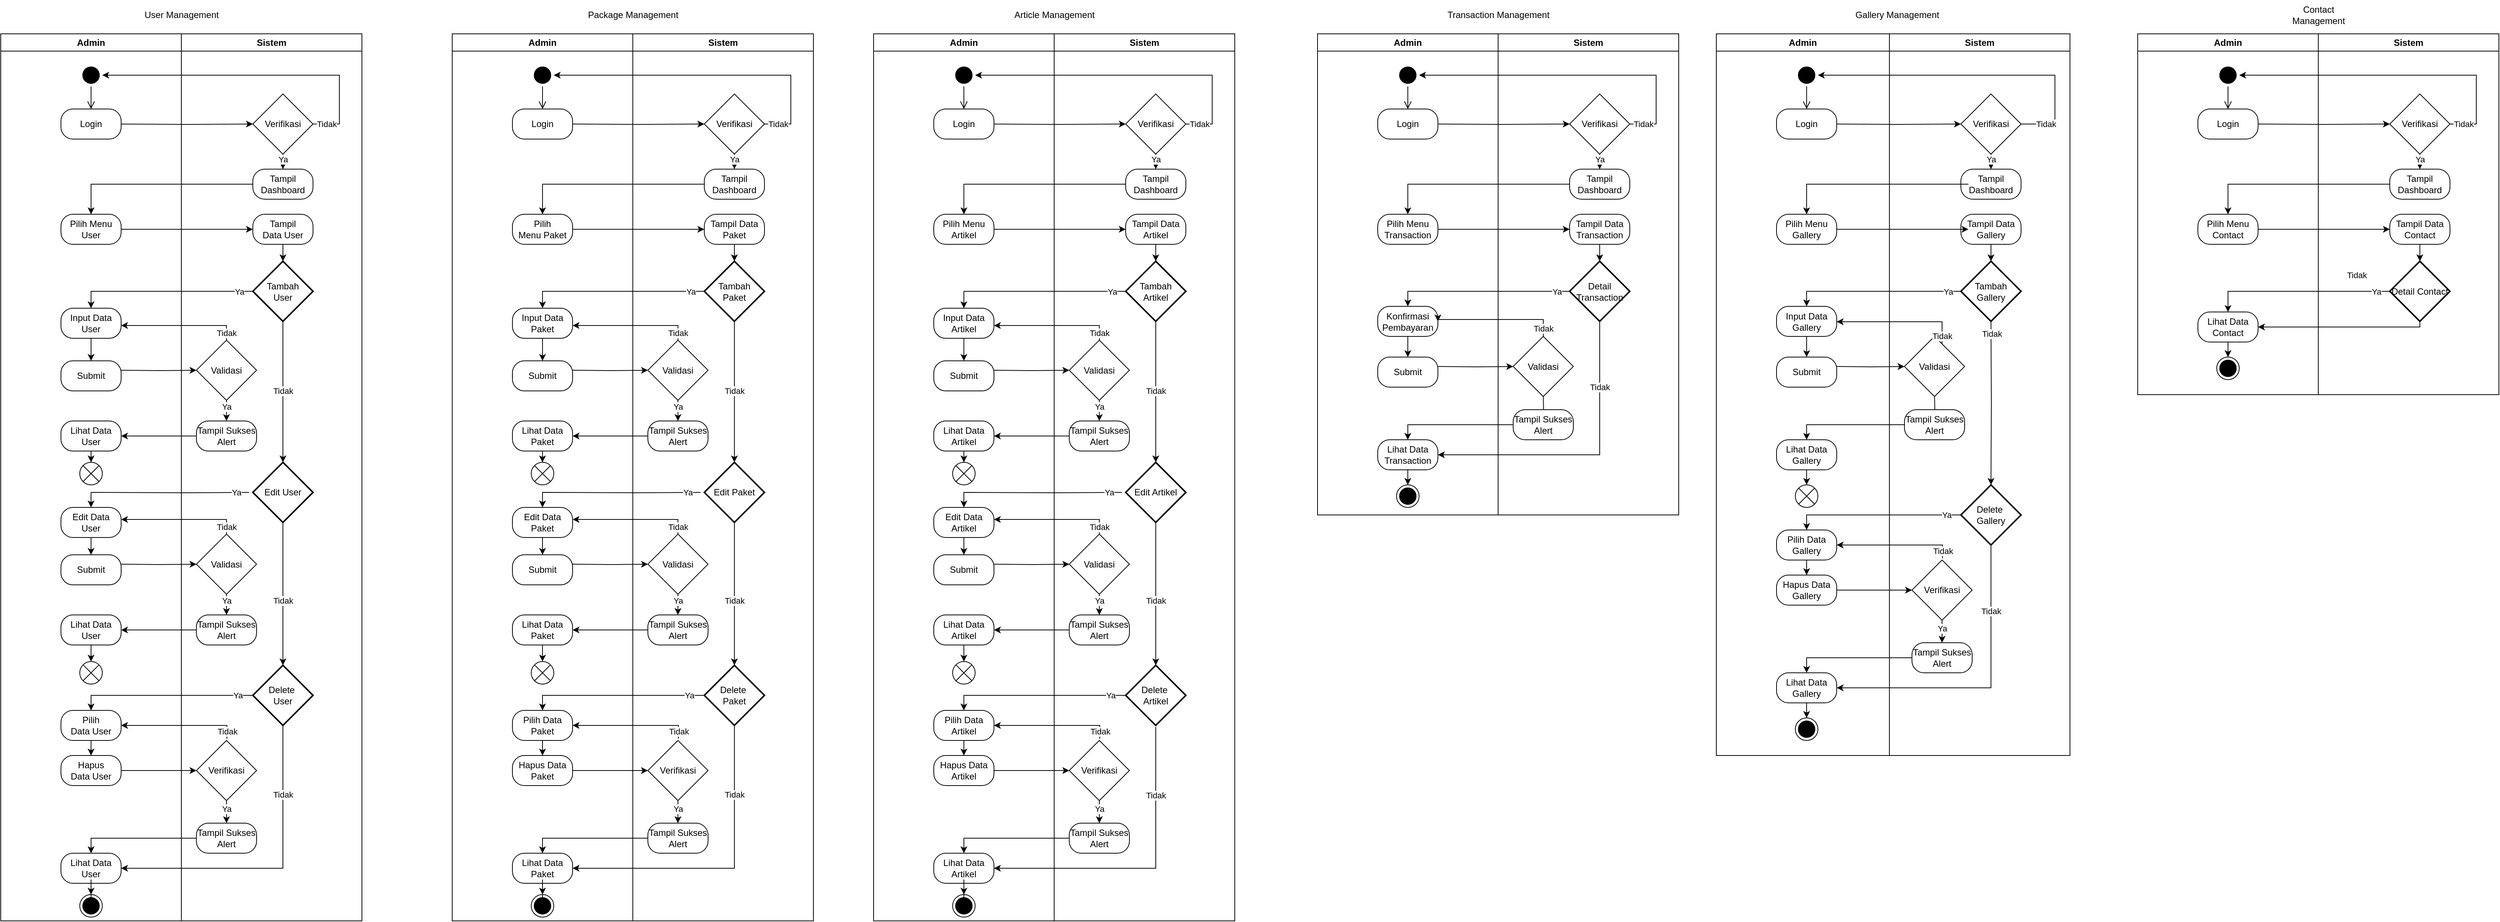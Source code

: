 <mxfile version="21.5.2" type="github">
  <diagram name="Page-1" id="Gzs8lpX1u0B0sLz5hb0p">
    <mxGraphModel dx="1843" dy="925" grid="1" gridSize="10" guides="1" tooltips="1" connect="1" arrows="1" fold="1" page="1" pageScale="1" pageWidth="850" pageHeight="1100" math="0" shadow="0">
      <root>
        <mxCell id="0" />
        <mxCell id="1" parent="0" />
        <mxCell id="rQRDz4Iqr7Op0qweMpyO-566" value="Admin" style="swimlane;whiteSpace=wrap" parent="1" vertex="1">
          <mxGeometry x="1200" y="120" width="240" height="1180" as="geometry" />
        </mxCell>
        <mxCell id="rQRDz4Iqr7Op0qweMpyO-567" value="" style="ellipse;shape=startState;fillColor=#000000;strokeColor=#000000;" parent="rQRDz4Iqr7Op0qweMpyO-566" vertex="1">
          <mxGeometry x="105" y="40" width="30" height="30" as="geometry" />
        </mxCell>
        <mxCell id="rQRDz4Iqr7Op0qweMpyO-568" value="" style="edgeStyle=elbowEdgeStyle;elbow=horizontal;verticalAlign=bottom;endArrow=open;endSize=8;strokeColor=#000000;endFill=1;rounded=0;entryX=0.5;entryY=0;entryDx=0;entryDy=0;entryPerimeter=0;" parent="rQRDz4Iqr7Op0qweMpyO-566" edge="1">
          <mxGeometry x="100" y="40" as="geometry">
            <mxPoint x="115" y="100" as="targetPoint" />
            <mxPoint x="114.714" y="100" as="sourcePoint" />
          </mxGeometry>
        </mxCell>
        <mxCell id="rQRDz4Iqr7Op0qweMpyO-569" value="" style="edgeStyle=elbowEdgeStyle;elbow=horizontal;verticalAlign=bottom;endArrow=open;endSize=8;strokeColor=#000000;endFill=1;rounded=0;entryX=0.5;entryY=0;entryDx=0;entryDy=0;entryPerimeter=0;" parent="rQRDz4Iqr7Op0qweMpyO-566" source="rQRDz4Iqr7Op0qweMpyO-567" edge="1">
          <mxGeometry x="100" y="40" as="geometry">
            <mxPoint x="120" y="100" as="targetPoint" />
            <mxPoint x="155" y="190" as="sourcePoint" />
          </mxGeometry>
        </mxCell>
        <mxCell id="rQRDz4Iqr7Op0qweMpyO-570" value="Login" style="rounded=1;whiteSpace=wrap;html=1;arcSize=40;fontColor=#000000;fillColor=#FFFFFF;strokeColor=#000000;" parent="rQRDz4Iqr7Op0qweMpyO-566" vertex="1">
          <mxGeometry x="80" y="100" width="80" height="40" as="geometry" />
        </mxCell>
        <mxCell id="rQRDz4Iqr7Op0qweMpyO-571" value="Pilih Menu Artikel" style="rounded=1;whiteSpace=wrap;html=1;arcSize=40;fontColor=#000000;fillColor=#FFFFFF;strokeColor=#000000;" parent="rQRDz4Iqr7Op0qweMpyO-566" vertex="1">
          <mxGeometry x="80" y="240" width="80" height="40" as="geometry" />
        </mxCell>
        <mxCell id="rQRDz4Iqr7Op0qweMpyO-572" value="" style="edgeStyle=orthogonalEdgeStyle;rounded=0;orthogonalLoop=1;jettySize=auto;html=1;" parent="rQRDz4Iqr7Op0qweMpyO-566" source="rQRDz4Iqr7Op0qweMpyO-573" target="rQRDz4Iqr7Op0qweMpyO-574" edge="1">
          <mxGeometry relative="1" as="geometry" />
        </mxCell>
        <mxCell id="rQRDz4Iqr7Op0qweMpyO-573" value="Input Data Artikel" style="rounded=1;whiteSpace=wrap;html=1;arcSize=40;fontColor=#000000;fillColor=#FFFFFF;strokeColor=#000000;" parent="rQRDz4Iqr7Op0qweMpyO-566" vertex="1">
          <mxGeometry x="80" y="365.04" width="80" height="40" as="geometry" />
        </mxCell>
        <mxCell id="rQRDz4Iqr7Op0qweMpyO-574" value="Submit" style="rounded=1;whiteSpace=wrap;html=1;arcSize=40;fontColor=#000000;fillColor=#FFFFFF;strokeColor=#000000;" parent="rQRDz4Iqr7Op0qweMpyO-566" vertex="1">
          <mxGeometry x="80" y="435.04" width="80" height="40" as="geometry" />
        </mxCell>
        <mxCell id="rQRDz4Iqr7Op0qweMpyO-575" value="" style="edgeStyle=orthogonalEdgeStyle;rounded=0;orthogonalLoop=1;jettySize=auto;html=1;" parent="rQRDz4Iqr7Op0qweMpyO-566" source="rQRDz4Iqr7Op0qweMpyO-576" target="rQRDz4Iqr7Op0qweMpyO-582" edge="1">
          <mxGeometry relative="1" as="geometry" />
        </mxCell>
        <mxCell id="rQRDz4Iqr7Op0qweMpyO-576" value="Lihat Data Artikel" style="rounded=1;whiteSpace=wrap;html=1;arcSize=40;fontColor=#000000;fillColor=#FFFFFF;strokeColor=#000000;" parent="rQRDz4Iqr7Op0qweMpyO-566" vertex="1">
          <mxGeometry x="80" y="515.04" width="80" height="40" as="geometry" />
        </mxCell>
        <mxCell id="rQRDz4Iqr7Op0qweMpyO-577" value="" style="edgeStyle=orthogonalEdgeStyle;rounded=0;orthogonalLoop=1;jettySize=auto;html=1;" parent="rQRDz4Iqr7Op0qweMpyO-566" source="rQRDz4Iqr7Op0qweMpyO-578" target="rQRDz4Iqr7Op0qweMpyO-579" edge="1">
          <mxGeometry relative="1" as="geometry" />
        </mxCell>
        <mxCell id="rQRDz4Iqr7Op0qweMpyO-578" value="Edit Data Artikel" style="rounded=1;whiteSpace=wrap;html=1;arcSize=40;fontColor=#000000;fillColor=#FFFFFF;strokeColor=#000000;" parent="rQRDz4Iqr7Op0qweMpyO-566" vertex="1">
          <mxGeometry x="80" y="630" width="80" height="40" as="geometry" />
        </mxCell>
        <mxCell id="rQRDz4Iqr7Op0qweMpyO-579" value="Submit" style="rounded=1;whiteSpace=wrap;html=1;arcSize=40;fontColor=#000000;fillColor=#FFFFFF;strokeColor=#000000;" parent="rQRDz4Iqr7Op0qweMpyO-566" vertex="1">
          <mxGeometry x="80" y="693.04" width="80" height="40" as="geometry" />
        </mxCell>
        <mxCell id="rQRDz4Iqr7Op0qweMpyO-580" value="Lihat Data Artikel" style="rounded=1;whiteSpace=wrap;html=1;arcSize=40;fontColor=#000000;fillColor=#FFFFFF;strokeColor=#000000;" parent="rQRDz4Iqr7Op0qweMpyO-566" vertex="1">
          <mxGeometry x="80" y="773.04" width="80" height="40" as="geometry" />
        </mxCell>
        <mxCell id="rQRDz4Iqr7Op0qweMpyO-581" value="" style="group" parent="rQRDz4Iqr7Op0qweMpyO-566" vertex="1" connectable="0">
          <mxGeometry x="105" y="570" width="30" height="30" as="geometry" />
        </mxCell>
        <mxCell id="rQRDz4Iqr7Op0qweMpyO-582" value="" style="ellipse;whiteSpace=wrap;html=1;aspect=fixed;" parent="rQRDz4Iqr7Op0qweMpyO-581" vertex="1">
          <mxGeometry width="30" height="30" as="geometry" />
        </mxCell>
        <mxCell id="rQRDz4Iqr7Op0qweMpyO-583" value="" style="endArrow=none;html=1;rounded=0;exitX=0;exitY=1;exitDx=0;exitDy=0;entryX=1;entryY=0;entryDx=0;entryDy=0;" parent="rQRDz4Iqr7Op0qweMpyO-581" source="rQRDz4Iqr7Op0qweMpyO-582" target="rQRDz4Iqr7Op0qweMpyO-582" edge="1">
          <mxGeometry width="50" height="50" relative="1" as="geometry">
            <mxPoint x="20" y="60" as="sourcePoint" />
            <mxPoint x="70" y="10" as="targetPoint" />
          </mxGeometry>
        </mxCell>
        <mxCell id="rQRDz4Iqr7Op0qweMpyO-584" value="" style="endArrow=none;html=1;rounded=0;exitX=0;exitY=0;exitDx=0;exitDy=0;entryX=1;entryY=1;entryDx=0;entryDy=0;" parent="rQRDz4Iqr7Op0qweMpyO-581" source="rQRDz4Iqr7Op0qweMpyO-582" target="rQRDz4Iqr7Op0qweMpyO-582" edge="1">
          <mxGeometry width="50" height="50" relative="1" as="geometry">
            <mxPoint x="22" y="78" as="sourcePoint" />
            <mxPoint x="78" y="22" as="targetPoint" />
          </mxGeometry>
        </mxCell>
        <mxCell id="rQRDz4Iqr7Op0qweMpyO-585" value="Lihat Data Artikel" style="rounded=1;whiteSpace=wrap;html=1;arcSize=40;fontColor=#000000;fillColor=#FFFFFF;strokeColor=#000000;" parent="rQRDz4Iqr7Op0qweMpyO-566" vertex="1">
          <mxGeometry x="80" y="1090" width="80" height="40" as="geometry" />
        </mxCell>
        <mxCell id="rQRDz4Iqr7Op0qweMpyO-631" value="Pilih Data Artikel" style="rounded=1;whiteSpace=wrap;html=1;arcSize=40;fontColor=#000000;fillColor=#FFFFFF;strokeColor=#000000;" parent="rQRDz4Iqr7Op0qweMpyO-566" vertex="1">
          <mxGeometry x="80" y="900" width="80" height="40" as="geometry" />
        </mxCell>
        <mxCell id="rQRDz4Iqr7Op0qweMpyO-634" value="Hapus Data Artikel" style="rounded=1;whiteSpace=wrap;html=1;arcSize=40;fontColor=#000000;fillColor=#FFFFFF;strokeColor=#000000;" parent="rQRDz4Iqr7Op0qweMpyO-566" vertex="1">
          <mxGeometry x="80" y="960" width="80" height="40" as="geometry" />
        </mxCell>
        <mxCell id="rQRDz4Iqr7Op0qweMpyO-630" value="" style="edgeStyle=orthogonalEdgeStyle;rounded=0;orthogonalLoop=1;jettySize=auto;html=1;" parent="rQRDz4Iqr7Op0qweMpyO-566" source="rQRDz4Iqr7Op0qweMpyO-631" target="rQRDz4Iqr7Op0qweMpyO-634" edge="1">
          <mxGeometry relative="1" as="geometry" />
        </mxCell>
        <mxCell id="rQRDz4Iqr7Op0qweMpyO-586" value="Sistem" style="swimlane;whiteSpace=wrap;startSize=23;" parent="1" vertex="1">
          <mxGeometry x="1440" y="120" width="240" height="1180" as="geometry" />
        </mxCell>
        <mxCell id="rQRDz4Iqr7Op0qweMpyO-587" value="Ya" style="edgeStyle=orthogonalEdgeStyle;rounded=0;orthogonalLoop=1;jettySize=auto;html=1;entryX=0.5;entryY=0;entryDx=0;entryDy=0;exitX=0.5;exitY=1;exitDx=0;exitDy=0;" parent="rQRDz4Iqr7Op0qweMpyO-586" source="rQRDz4Iqr7Op0qweMpyO-591" edge="1">
          <mxGeometry x="-0.333" relative="1" as="geometry">
            <mxPoint x="135" y="180" as="targetPoint" />
            <mxPoint as="offset" />
            <mxPoint x="130.0" y="155" as="sourcePoint" />
          </mxGeometry>
        </mxCell>
        <mxCell id="rQRDz4Iqr7Op0qweMpyO-588" value="Tidak" style="edgeStyle=orthogonalEdgeStyle;rounded=0;orthogonalLoop=1;jettySize=auto;html=1;entryX=0.5;entryY=0;entryDx=0;entryDy=0;entryPerimeter=0;exitX=0.5;exitY=1;exitDx=0;exitDy=0;exitPerimeter=0;" parent="rQRDz4Iqr7Op0qweMpyO-586" source="rQRDz4Iqr7Op0qweMpyO-589" target="rQRDz4Iqr7Op0qweMpyO-595" edge="1">
          <mxGeometry x="-0.018" relative="1" as="geometry">
            <mxPoint x="135" y="525.04" as="targetPoint" />
            <mxPoint as="offset" />
            <mxPoint x="135" y="427.54" as="sourcePoint" />
          </mxGeometry>
        </mxCell>
        <mxCell id="rQRDz4Iqr7Op0qweMpyO-589" value="Tambah &lt;br&gt;Artikel" style="strokeWidth=2;html=1;shape=mxgraph.flowchart.decision;whiteSpace=wrap;" parent="rQRDz4Iqr7Op0qweMpyO-586" vertex="1">
          <mxGeometry x="95" y="302.5" width="80" height="80" as="geometry" />
        </mxCell>
        <mxCell id="rQRDz4Iqr7Op0qweMpyO-591" value="Verifikasi" style="rhombus;whiteSpace=wrap;html=1;" parent="rQRDz4Iqr7Op0qweMpyO-586" vertex="1">
          <mxGeometry x="95" y="80" width="80" height="80" as="geometry" />
        </mxCell>
        <mxCell id="rQRDz4Iqr7Op0qweMpyO-592" value="" style="edgeStyle=orthogonalEdgeStyle;rounded=0;orthogonalLoop=1;jettySize=auto;html=1;" parent="rQRDz4Iqr7Op0qweMpyO-586" source="rQRDz4Iqr7Op0qweMpyO-594" target="rQRDz4Iqr7Op0qweMpyO-598" edge="1">
          <mxGeometry relative="1" as="geometry" />
        </mxCell>
        <mxCell id="rQRDz4Iqr7Op0qweMpyO-593" value="Ya" style="edgeLabel;html=1;align=center;verticalAlign=middle;resizable=0;points=[];" parent="rQRDz4Iqr7Op0qweMpyO-592" vertex="1" connectable="0">
          <mxGeometry x="0.591" relative="1" as="geometry">
            <mxPoint y="-9" as="offset" />
          </mxGeometry>
        </mxCell>
        <mxCell id="rQRDz4Iqr7Op0qweMpyO-594" value="Validasi" style="rhombus;whiteSpace=wrap;html=1;" parent="rQRDz4Iqr7Op0qweMpyO-586" vertex="1">
          <mxGeometry x="20" y="407.54" width="80" height="80" as="geometry" />
        </mxCell>
        <mxCell id="rQRDz4Iqr7Op0qweMpyO-595" value="Edit Artikel" style="strokeWidth=2;html=1;shape=mxgraph.flowchart.decision;whiteSpace=wrap;" parent="rQRDz4Iqr7Op0qweMpyO-586" vertex="1">
          <mxGeometry x="95" y="570" width="80" height="80" as="geometry" />
        </mxCell>
        <mxCell id="rQRDz4Iqr7Op0qweMpyO-596" value="Tampil Dashboard" style="rounded=1;whiteSpace=wrap;html=1;arcSize=40;fontColor=#000000;fillColor=#FFFFFF;strokeColor=#000000;" parent="rQRDz4Iqr7Op0qweMpyO-586" vertex="1">
          <mxGeometry x="95" y="180" width="80" height="40" as="geometry" />
        </mxCell>
        <mxCell id="rQRDz4Iqr7Op0qweMpyO-722" value="" style="edgeStyle=orthogonalEdgeStyle;rounded=0;orthogonalLoop=1;jettySize=auto;html=1;" parent="rQRDz4Iqr7Op0qweMpyO-586" source="rQRDz4Iqr7Op0qweMpyO-597" target="rQRDz4Iqr7Op0qweMpyO-589" edge="1">
          <mxGeometry relative="1" as="geometry" />
        </mxCell>
        <mxCell id="rQRDz4Iqr7Op0qweMpyO-597" value="Tampil Data Artikel" style="rounded=1;whiteSpace=wrap;html=1;arcSize=40;fontColor=#000000;fillColor=#FFFFFF;strokeColor=#000000;" parent="rQRDz4Iqr7Op0qweMpyO-586" vertex="1">
          <mxGeometry x="95" y="240" width="80" height="40" as="geometry" />
        </mxCell>
        <mxCell id="rQRDz4Iqr7Op0qweMpyO-598" value="Tampil Sukses Alert" style="rounded=1;whiteSpace=wrap;html=1;arcSize=40;fontColor=#000000;fillColor=#FFFFFF;strokeColor=#000000;" parent="rQRDz4Iqr7Op0qweMpyO-586" vertex="1">
          <mxGeometry x="20" y="515.04" width="80" height="40" as="geometry" />
        </mxCell>
        <mxCell id="rQRDz4Iqr7Op0qweMpyO-599" value="" style="edgeStyle=orthogonalEdgeStyle;rounded=0;orthogonalLoop=1;jettySize=auto;html=1;" parent="rQRDz4Iqr7Op0qweMpyO-586" source="rQRDz4Iqr7Op0qweMpyO-601" target="rQRDz4Iqr7Op0qweMpyO-602" edge="1">
          <mxGeometry relative="1" as="geometry" />
        </mxCell>
        <mxCell id="rQRDz4Iqr7Op0qweMpyO-600" value="Ya" style="edgeLabel;html=1;align=center;verticalAlign=middle;resizable=0;points=[];" parent="rQRDz4Iqr7Op0qweMpyO-599" vertex="1" connectable="0">
          <mxGeometry x="0.591" relative="1" as="geometry">
            <mxPoint y="-9" as="offset" />
          </mxGeometry>
        </mxCell>
        <mxCell id="rQRDz4Iqr7Op0qweMpyO-601" value="Validasi" style="rhombus;whiteSpace=wrap;html=1;" parent="rQRDz4Iqr7Op0qweMpyO-586" vertex="1">
          <mxGeometry x="20" y="665.54" width="80" height="80" as="geometry" />
        </mxCell>
        <mxCell id="rQRDz4Iqr7Op0qweMpyO-602" value="Tampil Sukses Alert" style="rounded=1;whiteSpace=wrap;html=1;arcSize=40;fontColor=#000000;fillColor=#FFFFFF;strokeColor=#000000;" parent="rQRDz4Iqr7Op0qweMpyO-586" vertex="1">
          <mxGeometry x="20" y="773.04" width="80" height="40" as="geometry" />
        </mxCell>
        <mxCell id="rQRDz4Iqr7Op0qweMpyO-629" value="Delete&amp;nbsp;&lt;br&gt;Artikel" style="strokeWidth=2;html=1;shape=mxgraph.flowchart.decision;whiteSpace=wrap;" parent="rQRDz4Iqr7Op0qweMpyO-586" vertex="1">
          <mxGeometry x="95" y="840" width="80" height="80" as="geometry" />
        </mxCell>
        <mxCell id="rQRDz4Iqr7Op0qweMpyO-632" value="" style="edgeStyle=orthogonalEdgeStyle;rounded=0;orthogonalLoop=1;jettySize=auto;html=1;entryX=0.5;entryY=0;entryDx=0;entryDy=0;entryPerimeter=0;" parent="rQRDz4Iqr7Op0qweMpyO-586" source="rQRDz4Iqr7Op0qweMpyO-595" target="rQRDz4Iqr7Op0qweMpyO-629" edge="1">
          <mxGeometry relative="1" as="geometry" />
        </mxCell>
        <mxCell id="rQRDz4Iqr7Op0qweMpyO-633" value="Tidak" style="edgeLabel;html=1;align=center;verticalAlign=middle;resizable=0;points=[];" parent="rQRDz4Iqr7Op0qweMpyO-632" vertex="1" connectable="0">
          <mxGeometry x="-0.201" y="-1" relative="1" as="geometry">
            <mxPoint x="1" y="28" as="offset" />
          </mxGeometry>
        </mxCell>
        <mxCell id="rQRDz4Iqr7Op0qweMpyO-640" value="Verifikasi" style="rhombus;whiteSpace=wrap;html=1;" parent="rQRDz4Iqr7Op0qweMpyO-586" vertex="1">
          <mxGeometry x="20" y="940" width="80" height="80" as="geometry" />
        </mxCell>
        <mxCell id="rQRDz4Iqr7Op0qweMpyO-637" value="Tampil Sukses Alert" style="rounded=1;whiteSpace=wrap;html=1;arcSize=40;fontColor=#000000;fillColor=#FFFFFF;strokeColor=#000000;" parent="rQRDz4Iqr7Op0qweMpyO-586" vertex="1">
          <mxGeometry x="20" y="1050" width="80" height="40" as="geometry" />
        </mxCell>
        <mxCell id="rQRDz4Iqr7Op0qweMpyO-635" value="" style="edgeStyle=orthogonalEdgeStyle;rounded=0;orthogonalLoop=1;jettySize=auto;html=1;" parent="rQRDz4Iqr7Op0qweMpyO-586" source="rQRDz4Iqr7Op0qweMpyO-640" target="rQRDz4Iqr7Op0qweMpyO-637" edge="1">
          <mxGeometry relative="1" as="geometry" />
        </mxCell>
        <mxCell id="rQRDz4Iqr7Op0qweMpyO-636" value="Ya" style="edgeLabel;html=1;align=center;verticalAlign=middle;resizable=0;points=[];" parent="rQRDz4Iqr7Op0qweMpyO-635" vertex="1" connectable="0">
          <mxGeometry x="0.591" relative="1" as="geometry">
            <mxPoint y="-9" as="offset" />
          </mxGeometry>
        </mxCell>
        <mxCell id="rQRDz4Iqr7Op0qweMpyO-603" style="edgeStyle=orthogonalEdgeStyle;rounded=0;orthogonalLoop=1;jettySize=auto;html=1;entryX=0;entryY=0.5;entryDx=0;entryDy=0;exitX=1;exitY=0.5;exitDx=0;exitDy=0;" parent="1" target="rQRDz4Iqr7Op0qweMpyO-591" edge="1">
          <mxGeometry relative="1" as="geometry">
            <mxPoint x="1360" y="240" as="sourcePoint" />
            <mxPoint x="1520" y="230" as="targetPoint" />
          </mxGeometry>
        </mxCell>
        <mxCell id="rQRDz4Iqr7Op0qweMpyO-604" style="edgeStyle=orthogonalEdgeStyle;rounded=0;orthogonalLoop=1;jettySize=auto;html=1;entryX=0.5;entryY=0;entryDx=0;entryDy=0;exitX=0;exitY=0.5;exitDx=0;exitDy=0;" parent="1" edge="1">
          <mxGeometry relative="1" as="geometry">
            <mxPoint x="1535" y="320" as="sourcePoint" />
            <mxPoint x="1320" y="360" as="targetPoint" />
            <Array as="points">
              <mxPoint x="1520" y="320" />
              <mxPoint x="1320" y="320" />
            </Array>
          </mxGeometry>
        </mxCell>
        <mxCell id="rQRDz4Iqr7Op0qweMpyO-605" value="Article Management" style="text;html=1;align=center;verticalAlign=middle;resizable=0;points=[];autosize=1;strokeColor=none;fillColor=none;" parent="1" vertex="1">
          <mxGeometry x="1375" y="80" width="130" height="30" as="geometry" />
        </mxCell>
        <mxCell id="rQRDz4Iqr7Op0qweMpyO-606" style="edgeStyle=orthogonalEdgeStyle;rounded=0;orthogonalLoop=1;jettySize=auto;html=1;entryX=0;entryY=0.5;entryDx=0;entryDy=0;" parent="1" edge="1">
          <mxGeometry relative="1" as="geometry">
            <mxPoint x="1360" y="380.0" as="sourcePoint" />
            <mxPoint x="1535" y="380" as="targetPoint" />
          </mxGeometry>
        </mxCell>
        <mxCell id="rQRDz4Iqr7Op0qweMpyO-607" value="" style="ellipse;shape=endState;fillColor=#000000;strokeColor=#000000;" parent="1" vertex="1">
          <mxGeometry x="1305" y="1265.04" width="30" height="30" as="geometry" />
        </mxCell>
        <mxCell id="rQRDz4Iqr7Op0qweMpyO-608" value="" style="endArrow=classic;html=1;rounded=0;entryX=1;entryY=0.5;entryDx=0;entryDy=0;exitX=1;exitY=0.5;exitDx=0;exitDy=0;" parent="1" source="rQRDz4Iqr7Op0qweMpyO-591" target="rQRDz4Iqr7Op0qweMpyO-567" edge="1">
          <mxGeometry relative="1" as="geometry">
            <mxPoint x="1620" y="240" as="sourcePoint" />
            <mxPoint x="1750" y="322" as="targetPoint" />
            <Array as="points">
              <mxPoint x="1650" y="240" />
              <mxPoint x="1650" y="175" />
            </Array>
          </mxGeometry>
        </mxCell>
        <mxCell id="rQRDz4Iqr7Op0qweMpyO-609" value="Tidak" style="edgeLabel;resizable=0;html=1;align=center;verticalAlign=middle;" parent="rQRDz4Iqr7Op0qweMpyO-608" connectable="0" vertex="1">
          <mxGeometry relative="1" as="geometry">
            <mxPoint x="90" y="65" as="offset" />
          </mxGeometry>
        </mxCell>
        <mxCell id="rQRDz4Iqr7Op0qweMpyO-610" style="edgeStyle=orthogonalEdgeStyle;rounded=0;orthogonalLoop=1;jettySize=auto;html=1;entryX=0.5;entryY=0;entryDx=0;entryDy=0;" parent="1" source="rQRDz4Iqr7Op0qweMpyO-589" target="rQRDz4Iqr7Op0qweMpyO-573" edge="1">
          <mxGeometry relative="1" as="geometry">
            <mxPoint x="1360" y="462.5" as="targetPoint" />
          </mxGeometry>
        </mxCell>
        <mxCell id="rQRDz4Iqr7Op0qweMpyO-611" value="Ya" style="edgeLabel;html=1;align=center;verticalAlign=middle;resizable=0;points=[];" parent="rQRDz4Iqr7Op0qweMpyO-610" vertex="1" connectable="0">
          <mxGeometry x="-0.909" y="-1" relative="1" as="geometry">
            <mxPoint x="-7" y="1" as="offset" />
          </mxGeometry>
        </mxCell>
        <mxCell id="rQRDz4Iqr7Op0qweMpyO-612" value="" style="edgeStyle=orthogonalEdgeStyle;rounded=0;orthogonalLoop=1;jettySize=auto;html=1;" parent="1" target="rQRDz4Iqr7Op0qweMpyO-594" edge="1">
          <mxGeometry relative="1" as="geometry">
            <mxPoint x="1360" y="567.54" as="sourcePoint" />
          </mxGeometry>
        </mxCell>
        <mxCell id="rQRDz4Iqr7Op0qweMpyO-613" value="Tidak" style="edgeStyle=orthogonalEdgeStyle;rounded=0;orthogonalLoop=1;jettySize=auto;html=1;endArrow=classic;endFill=1;strokeColor=default;endSize=6;startSize=6;jumpSize=6;entryX=1;entryY=0.5;entryDx=0;entryDy=0;" parent="1" source="rQRDz4Iqr7Op0qweMpyO-594" edge="1">
          <mxGeometry x="-0.873" relative="1" as="geometry">
            <mxPoint x="1360" y="507.54" as="targetPoint" />
            <Array as="points">
              <mxPoint x="1500" y="508.04" />
              <mxPoint x="1360" y="508.04" />
            </Array>
            <mxPoint as="offset" />
          </mxGeometry>
        </mxCell>
        <mxCell id="rQRDz4Iqr7Op0qweMpyO-614" value="" style="edgeStyle=orthogonalEdgeStyle;rounded=0;orthogonalLoop=1;jettySize=auto;html=1;exitX=0;exitY=0.5;exitDx=0;exitDy=0;entryX=1;entryY=0.5;entryDx=0;entryDy=0;" parent="1" source="rQRDz4Iqr7Op0qweMpyO-598" target="rQRDz4Iqr7Op0qweMpyO-576" edge="1">
          <mxGeometry relative="1" as="geometry">
            <mxPoint x="1460" y="645.04" as="sourcePoint" />
            <mxPoint x="1360" y="645.04" as="targetPoint" />
          </mxGeometry>
        </mxCell>
        <mxCell id="rQRDz4Iqr7Op0qweMpyO-615" style="edgeStyle=orthogonalEdgeStyle;rounded=0;orthogonalLoop=1;jettySize=auto;html=1;entryX=0.5;entryY=0;entryDx=0;entryDy=0;" parent="1" target="rQRDz4Iqr7Op0qweMpyO-578" edge="1">
          <mxGeometry relative="1" as="geometry">
            <mxPoint x="1530" y="730" as="sourcePoint" />
            <mxPoint x="1360" y="765.54" as="targetPoint" />
          </mxGeometry>
        </mxCell>
        <mxCell id="rQRDz4Iqr7Op0qweMpyO-616" value="Ya" style="edgeLabel;html=1;align=center;verticalAlign=middle;resizable=0;points=[];" parent="rQRDz4Iqr7Op0qweMpyO-615" vertex="1" connectable="0">
          <mxGeometry x="-0.909" y="-1" relative="1" as="geometry">
            <mxPoint x="-7" y="1" as="offset" />
          </mxGeometry>
        </mxCell>
        <mxCell id="rQRDz4Iqr7Op0qweMpyO-617" value="" style="edgeStyle=orthogonalEdgeStyle;rounded=0;orthogonalLoop=1;jettySize=auto;html=1;" parent="1" target="rQRDz4Iqr7Op0qweMpyO-601" edge="1">
          <mxGeometry relative="1" as="geometry">
            <mxPoint x="1360" y="825.54" as="sourcePoint" />
          </mxGeometry>
        </mxCell>
        <mxCell id="rQRDz4Iqr7Op0qweMpyO-618" value="Tidak" style="edgeStyle=orthogonalEdgeStyle;rounded=0;orthogonalLoop=1;jettySize=auto;html=1;endArrow=classic;endFill=1;strokeColor=default;endSize=6;startSize=6;jumpSize=6;entryX=1;entryY=0.5;entryDx=0;entryDy=0;" parent="1" source="rQRDz4Iqr7Op0qweMpyO-601" edge="1">
          <mxGeometry x="-0.873" relative="1" as="geometry">
            <mxPoint x="1360" y="765.54" as="targetPoint" />
            <Array as="points">
              <mxPoint x="1500" y="766.04" />
              <mxPoint x="1360" y="766.04" />
            </Array>
            <mxPoint as="offset" />
          </mxGeometry>
        </mxCell>
        <mxCell id="rQRDz4Iqr7Op0qweMpyO-619" value="" style="edgeStyle=orthogonalEdgeStyle;rounded=0;orthogonalLoop=1;jettySize=auto;html=1;exitX=0;exitY=0.5;exitDx=0;exitDy=0;entryX=1;entryY=0.5;entryDx=0;entryDy=0;" parent="1" source="rQRDz4Iqr7Op0qweMpyO-602" target="rQRDz4Iqr7Op0qweMpyO-580" edge="1">
          <mxGeometry relative="1" as="geometry">
            <mxPoint x="1460" y="903.04" as="sourcePoint" />
            <mxPoint x="1360" y="903.04" as="targetPoint" />
          </mxGeometry>
        </mxCell>
        <mxCell id="rQRDz4Iqr7Op0qweMpyO-620" value="" style="group" parent="1" vertex="1" connectable="0">
          <mxGeometry x="1305" y="955.04" width="30" height="30" as="geometry" />
        </mxCell>
        <mxCell id="rQRDz4Iqr7Op0qweMpyO-621" value="" style="ellipse;whiteSpace=wrap;html=1;aspect=fixed;" parent="rQRDz4Iqr7Op0qweMpyO-620" vertex="1">
          <mxGeometry width="30" height="30" as="geometry" />
        </mxCell>
        <mxCell id="rQRDz4Iqr7Op0qweMpyO-622" value="" style="endArrow=none;html=1;rounded=0;exitX=0;exitY=1;exitDx=0;exitDy=0;entryX=1;entryY=0;entryDx=0;entryDy=0;" parent="rQRDz4Iqr7Op0qweMpyO-620" source="rQRDz4Iqr7Op0qweMpyO-621" target="rQRDz4Iqr7Op0qweMpyO-621" edge="1">
          <mxGeometry width="50" height="50" relative="1" as="geometry">
            <mxPoint x="20" y="60" as="sourcePoint" />
            <mxPoint x="70" y="10" as="targetPoint" />
          </mxGeometry>
        </mxCell>
        <mxCell id="rQRDz4Iqr7Op0qweMpyO-623" value="" style="endArrow=none;html=1;rounded=0;exitX=0;exitY=0;exitDx=0;exitDy=0;entryX=1;entryY=1;entryDx=0;entryDy=0;" parent="rQRDz4Iqr7Op0qweMpyO-620" source="rQRDz4Iqr7Op0qweMpyO-621" target="rQRDz4Iqr7Op0qweMpyO-621" edge="1">
          <mxGeometry width="50" height="50" relative="1" as="geometry">
            <mxPoint x="22" y="78" as="sourcePoint" />
            <mxPoint x="78" y="22" as="targetPoint" />
          </mxGeometry>
        </mxCell>
        <mxCell id="rQRDz4Iqr7Op0qweMpyO-624" value="" style="edgeStyle=orthogonalEdgeStyle;rounded=0;orthogonalLoop=1;jettySize=auto;html=1;" parent="1" source="rQRDz4Iqr7Op0qweMpyO-580" target="rQRDz4Iqr7Op0qweMpyO-621" edge="1">
          <mxGeometry relative="1" as="geometry" />
        </mxCell>
        <mxCell id="rQRDz4Iqr7Op0qweMpyO-625" style="edgeStyle=orthogonalEdgeStyle;rounded=0;orthogonalLoop=1;jettySize=auto;html=1;entryX=0.5;entryY=0;entryDx=0;entryDy=0;" parent="1" source="rQRDz4Iqr7Op0qweMpyO-629" target="rQRDz4Iqr7Op0qweMpyO-631" edge="1">
          <mxGeometry relative="1" as="geometry" />
        </mxCell>
        <mxCell id="rQRDz4Iqr7Op0qweMpyO-626" value="Ya" style="edgeLabel;html=1;align=center;verticalAlign=middle;resizable=0;points=[];" parent="rQRDz4Iqr7Op0qweMpyO-625" vertex="1" connectable="0">
          <mxGeometry x="-0.809" y="1" relative="1" as="geometry">
            <mxPoint x="2" y="-1" as="offset" />
          </mxGeometry>
        </mxCell>
        <mxCell id="rQRDz4Iqr7Op0qweMpyO-627" value="" style="edgeStyle=orthogonalEdgeStyle;rounded=0;orthogonalLoop=1;jettySize=auto;html=1;entryX=1;entryY=0.5;entryDx=0;entryDy=0;" parent="1" target="rQRDz4Iqr7Op0qweMpyO-585" edge="1">
          <mxGeometry relative="1" as="geometry">
            <mxPoint x="1575.0" y="1042" as="sourcePoint" />
            <mxPoint x="1361.04" y="1235.52" as="targetPoint" />
            <Array as="points">
              <mxPoint x="1575" y="1230" />
            </Array>
          </mxGeometry>
        </mxCell>
        <mxCell id="rQRDz4Iqr7Op0qweMpyO-628" value="Tidak" style="edgeLabel;html=1;align=center;verticalAlign=middle;resizable=0;points=[];" parent="rQRDz4Iqr7Op0qweMpyO-627" vertex="1" connectable="0">
          <mxGeometry x="-0.196" y="2" relative="1" as="geometry">
            <mxPoint x="-2" y="-71" as="offset" />
          </mxGeometry>
        </mxCell>
        <mxCell id="rQRDz4Iqr7Op0qweMpyO-638" value="" style="edgeStyle=orthogonalEdgeStyle;rounded=0;orthogonalLoop=1;jettySize=auto;html=1;exitX=1;exitY=0.5;exitDx=0;exitDy=0;" parent="1" source="rQRDz4Iqr7Op0qweMpyO-634" target="rQRDz4Iqr7Op0qweMpyO-640" edge="1">
          <mxGeometry relative="1" as="geometry">
            <mxPoint x="1360" y="1105.04" as="sourcePoint" />
          </mxGeometry>
        </mxCell>
        <mxCell id="rQRDz4Iqr7Op0qweMpyO-639" value="" style="edgeStyle=orthogonalEdgeStyle;rounded=0;orthogonalLoop=1;jettySize=auto;html=1;exitX=0;exitY=0.5;exitDx=0;exitDy=0;entryX=0.5;entryY=0;entryDx=0;entryDy=0;" parent="1" source="rQRDz4Iqr7Op0qweMpyO-637" target="rQRDz4Iqr7Op0qweMpyO-585" edge="1">
          <mxGeometry relative="1" as="geometry">
            <mxPoint x="1460" y="1182.54" as="sourcePoint" />
            <mxPoint x="1360" y="1182.54" as="targetPoint" />
          </mxGeometry>
        </mxCell>
        <mxCell id="rQRDz4Iqr7Op0qweMpyO-641" value="Tidak" style="edgeStyle=orthogonalEdgeStyle;rounded=0;orthogonalLoop=1;jettySize=auto;html=1;endArrow=classic;endFill=1;strokeColor=default;endSize=6;startSize=6;jumpSize=6;entryX=1;entryY=0.5;entryDx=0;entryDy=0;exitX=0.507;exitY=-0.029;exitDx=0;exitDy=0;exitPerimeter=0;" parent="1" source="rQRDz4Iqr7Op0qweMpyO-640" target="rQRDz4Iqr7Op0qweMpyO-631" edge="1">
          <mxGeometry x="-0.873" relative="1" as="geometry">
            <mxPoint x="1360" y="1025.04" as="targetPoint" />
            <mxPoint x="1500" y="1045.54" as="sourcePoint" />
            <Array as="points">
              <mxPoint x="1501" y="1040" />
            </Array>
            <mxPoint as="offset" />
          </mxGeometry>
        </mxCell>
        <mxCell id="rQRDz4Iqr7Op0qweMpyO-642" value="" style="edgeStyle=orthogonalEdgeStyle;rounded=0;orthogonalLoop=1;jettySize=auto;html=1;" parent="1" source="rQRDz4Iqr7Op0qweMpyO-585" target="rQRDz4Iqr7Op0qweMpyO-607" edge="1">
          <mxGeometry relative="1" as="geometry" />
        </mxCell>
        <mxCell id="rQRDz4Iqr7Op0qweMpyO-643" value="Admin" style="swimlane;whiteSpace=wrap" parent="1" vertex="1">
          <mxGeometry x="1790" y="120" width="240" height="640" as="geometry" />
        </mxCell>
        <mxCell id="rQRDz4Iqr7Op0qweMpyO-644" value="" style="ellipse;shape=startState;fillColor=#000000;strokeColor=#000000;" parent="rQRDz4Iqr7Op0qweMpyO-643" vertex="1">
          <mxGeometry x="105" y="40" width="30" height="30" as="geometry" />
        </mxCell>
        <mxCell id="rQRDz4Iqr7Op0qweMpyO-645" value="" style="edgeStyle=elbowEdgeStyle;elbow=horizontal;verticalAlign=bottom;endArrow=open;endSize=8;strokeColor=#000000;endFill=1;rounded=0;entryX=0.5;entryY=0;entryDx=0;entryDy=0;entryPerimeter=0;" parent="rQRDz4Iqr7Op0qweMpyO-643" edge="1">
          <mxGeometry x="100" y="40" as="geometry">
            <mxPoint x="115" y="100" as="targetPoint" />
            <mxPoint x="114.714" y="100" as="sourcePoint" />
          </mxGeometry>
        </mxCell>
        <mxCell id="rQRDz4Iqr7Op0qweMpyO-646" value="" style="edgeStyle=elbowEdgeStyle;elbow=horizontal;verticalAlign=bottom;endArrow=open;endSize=8;strokeColor=#000000;endFill=1;rounded=0;entryX=0.5;entryY=0;entryDx=0;entryDy=0;entryPerimeter=0;" parent="rQRDz4Iqr7Op0qweMpyO-643" source="rQRDz4Iqr7Op0qweMpyO-644" edge="1">
          <mxGeometry x="100" y="40" as="geometry">
            <mxPoint x="120" y="100" as="targetPoint" />
            <mxPoint x="155" y="190" as="sourcePoint" />
          </mxGeometry>
        </mxCell>
        <mxCell id="rQRDz4Iqr7Op0qweMpyO-647" value="Login" style="rounded=1;whiteSpace=wrap;html=1;arcSize=40;fontColor=#000000;fillColor=#FFFFFF;strokeColor=#000000;" parent="rQRDz4Iqr7Op0qweMpyO-643" vertex="1">
          <mxGeometry x="80" y="100" width="80" height="40" as="geometry" />
        </mxCell>
        <mxCell id="rQRDz4Iqr7Op0qweMpyO-648" value="Pilih Menu Transaction" style="rounded=1;whiteSpace=wrap;html=1;arcSize=40;fontColor=#000000;fillColor=#FFFFFF;strokeColor=#000000;" parent="rQRDz4Iqr7Op0qweMpyO-643" vertex="1">
          <mxGeometry x="80" y="240" width="80" height="40" as="geometry" />
        </mxCell>
        <mxCell id="rQRDz4Iqr7Op0qweMpyO-649" value="" style="edgeStyle=orthogonalEdgeStyle;rounded=0;orthogonalLoop=1;jettySize=auto;html=1;" parent="rQRDz4Iqr7Op0qweMpyO-643" source="rQRDz4Iqr7Op0qweMpyO-650" target="rQRDz4Iqr7Op0qweMpyO-651" edge="1">
          <mxGeometry relative="1" as="geometry" />
        </mxCell>
        <mxCell id="rQRDz4Iqr7Op0qweMpyO-650" value="Konfirmasi Pembayaran" style="rounded=1;whiteSpace=wrap;html=1;arcSize=40;fontColor=#000000;fillColor=#FFFFFF;strokeColor=#000000;" parent="rQRDz4Iqr7Op0qweMpyO-643" vertex="1">
          <mxGeometry x="80" y="362.5" width="80" height="40" as="geometry" />
        </mxCell>
        <mxCell id="rQRDz4Iqr7Op0qweMpyO-651" value="Submit" style="rounded=1;whiteSpace=wrap;html=1;arcSize=40;fontColor=#000000;fillColor=#FFFFFF;strokeColor=#000000;" parent="rQRDz4Iqr7Op0qweMpyO-643" vertex="1">
          <mxGeometry x="80" y="430" width="80" height="40" as="geometry" />
        </mxCell>
        <mxCell id="rQRDz4Iqr7Op0qweMpyO-662" value="Lihat Data Transaction" style="rounded=1;whiteSpace=wrap;html=1;arcSize=40;fontColor=#000000;fillColor=#FFFFFF;strokeColor=#000000;" parent="rQRDz4Iqr7Op0qweMpyO-643" vertex="1">
          <mxGeometry x="80" y="540" width="80" height="40" as="geometry" />
        </mxCell>
        <mxCell id="rQRDz4Iqr7Op0qweMpyO-684" value="" style="ellipse;shape=endState;fillColor=#000000;strokeColor=#000000;" parent="rQRDz4Iqr7Op0qweMpyO-643" vertex="1">
          <mxGeometry x="105" y="600" width="30" height="30" as="geometry" />
        </mxCell>
        <mxCell id="rQRDz4Iqr7Op0qweMpyO-719" value="" style="edgeStyle=orthogonalEdgeStyle;rounded=0;orthogonalLoop=1;jettySize=auto;html=1;" parent="rQRDz4Iqr7Op0qweMpyO-643" source="rQRDz4Iqr7Op0qweMpyO-662" target="rQRDz4Iqr7Op0qweMpyO-684" edge="1">
          <mxGeometry relative="1" as="geometry" />
        </mxCell>
        <mxCell id="rQRDz4Iqr7Op0qweMpyO-663" value="Sistem" style="swimlane;whiteSpace=wrap;startSize=23;" parent="1" vertex="1">
          <mxGeometry x="2030" y="120" width="240" height="640" as="geometry" />
        </mxCell>
        <mxCell id="rQRDz4Iqr7Op0qweMpyO-664" value="Ya" style="edgeStyle=orthogonalEdgeStyle;rounded=0;orthogonalLoop=1;jettySize=auto;html=1;entryX=0.5;entryY=0;entryDx=0;entryDy=0;exitX=0.5;exitY=1;exitDx=0;exitDy=0;" parent="rQRDz4Iqr7Op0qweMpyO-663" source="rQRDz4Iqr7Op0qweMpyO-668" edge="1">
          <mxGeometry x="-0.333" relative="1" as="geometry">
            <mxPoint x="135" y="180" as="targetPoint" />
            <mxPoint as="offset" />
            <mxPoint x="130.0" y="155" as="sourcePoint" />
          </mxGeometry>
        </mxCell>
        <mxCell id="rQRDz4Iqr7Op0qweMpyO-666" value="Detail Transaction" style="strokeWidth=2;html=1;shape=mxgraph.flowchart.decision;whiteSpace=wrap;" parent="rQRDz4Iqr7Op0qweMpyO-663" vertex="1">
          <mxGeometry x="95" y="302.5" width="80" height="80" as="geometry" />
        </mxCell>
        <mxCell id="rQRDz4Iqr7Op0qweMpyO-668" value="Verifikasi" style="rhombus;whiteSpace=wrap;html=1;" parent="rQRDz4Iqr7Op0qweMpyO-663" vertex="1">
          <mxGeometry x="95" y="80" width="80" height="80" as="geometry" />
        </mxCell>
        <mxCell id="rQRDz4Iqr7Op0qweMpyO-671" value="Validasi" style="rhombus;whiteSpace=wrap;html=1;" parent="rQRDz4Iqr7Op0qweMpyO-663" vertex="1">
          <mxGeometry x="20" y="402.5" width="80" height="80" as="geometry" />
        </mxCell>
        <mxCell id="rQRDz4Iqr7Op0qweMpyO-673" value="Tampil Dashboard" style="rounded=1;whiteSpace=wrap;html=1;arcSize=40;fontColor=#000000;fillColor=#FFFFFF;strokeColor=#000000;" parent="rQRDz4Iqr7Op0qweMpyO-663" vertex="1">
          <mxGeometry x="95" y="180" width="80" height="40" as="geometry" />
        </mxCell>
        <mxCell id="rQRDz4Iqr7Op0qweMpyO-721" style="edgeStyle=orthogonalEdgeStyle;rounded=0;orthogonalLoop=1;jettySize=auto;html=1;entryX=0.5;entryY=0;entryDx=0;entryDy=0;entryPerimeter=0;" parent="rQRDz4Iqr7Op0qweMpyO-663" source="rQRDz4Iqr7Op0qweMpyO-674" target="rQRDz4Iqr7Op0qweMpyO-666" edge="1">
          <mxGeometry relative="1" as="geometry" />
        </mxCell>
        <mxCell id="rQRDz4Iqr7Op0qweMpyO-674" value="Tampil Data Transaction" style="rounded=1;whiteSpace=wrap;html=1;arcSize=40;fontColor=#000000;fillColor=#FFFFFF;strokeColor=#000000;" parent="rQRDz4Iqr7Op0qweMpyO-663" vertex="1">
          <mxGeometry x="95" y="240" width="80" height="40" as="geometry" />
        </mxCell>
        <mxCell id="rQRDz4Iqr7Op0qweMpyO-704" value="" style="edgeStyle=orthogonalEdgeStyle;rounded=0;orthogonalLoop=1;jettySize=auto;html=1;entryX=1;entryY=0.5;entryDx=0;entryDy=0;" parent="rQRDz4Iqr7Op0qweMpyO-663" target="rQRDz4Iqr7Op0qweMpyO-662" edge="1">
          <mxGeometry relative="1" as="geometry">
            <mxPoint x="135" y="382.5" as="sourcePoint" />
            <mxPoint x="-80" y="542.5" as="targetPoint" />
            <Array as="points">
              <mxPoint x="135" y="560" />
            </Array>
          </mxGeometry>
        </mxCell>
        <mxCell id="rQRDz4Iqr7Op0qweMpyO-705" value="Tidak" style="edgeLabel;html=1;align=center;verticalAlign=middle;resizable=0;points=[];" parent="rQRDz4Iqr7Op0qweMpyO-704" vertex="1" connectable="0">
          <mxGeometry x="-0.196" y="2" relative="1" as="geometry">
            <mxPoint x="-2" y="-71" as="offset" />
          </mxGeometry>
        </mxCell>
        <mxCell id="rQRDz4Iqr7Op0qweMpyO-712" value="" style="edgeStyle=orthogonalEdgeStyle;rounded=0;orthogonalLoop=1;jettySize=auto;html=1;" parent="rQRDz4Iqr7Op0qweMpyO-663" target="rQRDz4Iqr7Op0qweMpyO-714" edge="1">
          <mxGeometry relative="1" as="geometry">
            <mxPoint x="60" y="482.5" as="sourcePoint" />
          </mxGeometry>
        </mxCell>
        <mxCell id="rQRDz4Iqr7Op0qweMpyO-714" value="Tampil Sukses Alert" style="rounded=1;whiteSpace=wrap;html=1;arcSize=40;fontColor=#000000;fillColor=#FFFFFF;strokeColor=#000000;" parent="rQRDz4Iqr7Op0qweMpyO-663" vertex="1">
          <mxGeometry x="20" y="500" width="80" height="40" as="geometry" />
        </mxCell>
        <mxCell id="rQRDz4Iqr7Op0qweMpyO-680" style="edgeStyle=orthogonalEdgeStyle;rounded=0;orthogonalLoop=1;jettySize=auto;html=1;entryX=0;entryY=0.5;entryDx=0;entryDy=0;exitX=1;exitY=0.5;exitDx=0;exitDy=0;" parent="1" target="rQRDz4Iqr7Op0qweMpyO-668" edge="1">
          <mxGeometry relative="1" as="geometry">
            <mxPoint x="1950" y="240" as="sourcePoint" />
            <mxPoint x="2110" y="230" as="targetPoint" />
          </mxGeometry>
        </mxCell>
        <mxCell id="rQRDz4Iqr7Op0qweMpyO-681" style="edgeStyle=orthogonalEdgeStyle;rounded=0;orthogonalLoop=1;jettySize=auto;html=1;entryX=0.5;entryY=0;entryDx=0;entryDy=0;exitX=0;exitY=0.5;exitDx=0;exitDy=0;" parent="1" edge="1">
          <mxGeometry relative="1" as="geometry">
            <mxPoint x="2125" y="320" as="sourcePoint" />
            <mxPoint x="1910" y="360" as="targetPoint" />
            <Array as="points">
              <mxPoint x="2110" y="320" />
              <mxPoint x="1910" y="320" />
            </Array>
          </mxGeometry>
        </mxCell>
        <mxCell id="rQRDz4Iqr7Op0qweMpyO-682" value="Transaction Management" style="text;html=1;align=center;verticalAlign=middle;resizable=0;points=[];autosize=1;strokeColor=none;fillColor=none;" parent="1" vertex="1">
          <mxGeometry x="1950" y="80" width="160" height="30" as="geometry" />
        </mxCell>
        <mxCell id="rQRDz4Iqr7Op0qweMpyO-683" style="edgeStyle=orthogonalEdgeStyle;rounded=0;orthogonalLoop=1;jettySize=auto;html=1;entryX=0;entryY=0.5;entryDx=0;entryDy=0;" parent="1" edge="1">
          <mxGeometry relative="1" as="geometry">
            <mxPoint x="1950" y="380.0" as="sourcePoint" />
            <mxPoint x="2125" y="380" as="targetPoint" />
          </mxGeometry>
        </mxCell>
        <mxCell id="rQRDz4Iqr7Op0qweMpyO-685" value="" style="endArrow=classic;html=1;rounded=0;entryX=1;entryY=0.5;entryDx=0;entryDy=0;exitX=1;exitY=0.5;exitDx=0;exitDy=0;" parent="1" source="rQRDz4Iqr7Op0qweMpyO-668" target="rQRDz4Iqr7Op0qweMpyO-644" edge="1">
          <mxGeometry relative="1" as="geometry">
            <mxPoint x="2210" y="240" as="sourcePoint" />
            <mxPoint x="2340" y="322" as="targetPoint" />
            <Array as="points">
              <mxPoint x="2240" y="240" />
              <mxPoint x="2240" y="175" />
            </Array>
          </mxGeometry>
        </mxCell>
        <mxCell id="rQRDz4Iqr7Op0qweMpyO-686" value="Tidak" style="edgeLabel;resizable=0;html=1;align=center;verticalAlign=middle;" parent="rQRDz4Iqr7Op0qweMpyO-685" connectable="0" vertex="1">
          <mxGeometry relative="1" as="geometry">
            <mxPoint x="90" y="65" as="offset" />
          </mxGeometry>
        </mxCell>
        <mxCell id="rQRDz4Iqr7Op0qweMpyO-687" style="edgeStyle=orthogonalEdgeStyle;rounded=0;orthogonalLoop=1;jettySize=auto;html=1;entryX=0.5;entryY=0;entryDx=0;entryDy=0;exitX=0;exitY=0.5;exitDx=0;exitDy=0;exitPerimeter=0;" parent="1" source="rQRDz4Iqr7Op0qweMpyO-666" target="rQRDz4Iqr7Op0qweMpyO-650" edge="1">
          <mxGeometry relative="1" as="geometry">
            <mxPoint x="2125" y="502.5" as="sourcePoint" />
            <mxPoint x="1950" y="502.5" as="targetPoint" />
          </mxGeometry>
        </mxCell>
        <mxCell id="rQRDz4Iqr7Op0qweMpyO-688" value="Ya" style="edgeLabel;html=1;align=center;verticalAlign=middle;resizable=0;points=[];" parent="rQRDz4Iqr7Op0qweMpyO-687" vertex="1" connectable="0">
          <mxGeometry x="-0.909" y="-1" relative="1" as="geometry">
            <mxPoint x="-7" y="1" as="offset" />
          </mxGeometry>
        </mxCell>
        <mxCell id="rQRDz4Iqr7Op0qweMpyO-689" value="" style="edgeStyle=orthogonalEdgeStyle;rounded=0;orthogonalLoop=1;jettySize=auto;html=1;" parent="1" target="rQRDz4Iqr7Op0qweMpyO-671" edge="1">
          <mxGeometry relative="1" as="geometry">
            <mxPoint x="1950" y="562.5" as="sourcePoint" />
          </mxGeometry>
        </mxCell>
        <mxCell id="rQRDz4Iqr7Op0qweMpyO-690" value="Tidak" style="edgeStyle=orthogonalEdgeStyle;rounded=0;orthogonalLoop=1;jettySize=auto;html=1;endArrow=classic;endFill=1;strokeColor=default;endSize=6;startSize=6;jumpSize=6;entryX=1;entryY=0.5;entryDx=0;entryDy=0;" parent="1" source="rQRDz4Iqr7Op0qweMpyO-671" target="rQRDz4Iqr7Op0qweMpyO-650" edge="1">
          <mxGeometry x="-0.873" relative="1" as="geometry">
            <mxPoint x="1950" y="502.5" as="targetPoint" />
            <Array as="points">
              <mxPoint x="2090" y="500" />
              <mxPoint x="1950" y="500" />
            </Array>
            <mxPoint as="offset" />
          </mxGeometry>
        </mxCell>
        <mxCell id="rQRDz4Iqr7Op0qweMpyO-716" value="" style="edgeStyle=orthogonalEdgeStyle;rounded=0;orthogonalLoop=1;jettySize=auto;html=1;exitX=0;exitY=0.5;exitDx=0;exitDy=0;entryX=0.5;entryY=0;entryDx=0;entryDy=0;" parent="1" source="rQRDz4Iqr7Op0qweMpyO-714" target="rQRDz4Iqr7Op0qweMpyO-662" edge="1">
          <mxGeometry relative="1" as="geometry">
            <mxPoint x="2050" y="660" as="sourcePoint" />
            <mxPoint x="1950" y="660" as="targetPoint" />
          </mxGeometry>
        </mxCell>
        <mxCell id="rQRDz4Iqr7Op0qweMpyO-877" value="Admin" style="swimlane;whiteSpace=wrap" parent="1" vertex="1">
          <mxGeometry x="640" y="120" width="240" height="1180" as="geometry" />
        </mxCell>
        <mxCell id="rQRDz4Iqr7Op0qweMpyO-878" value="" style="ellipse;shape=startState;fillColor=#000000;strokeColor=#000000;" parent="rQRDz4Iqr7Op0qweMpyO-877" vertex="1">
          <mxGeometry x="105" y="40" width="30" height="30" as="geometry" />
        </mxCell>
        <mxCell id="rQRDz4Iqr7Op0qweMpyO-879" value="" style="edgeStyle=elbowEdgeStyle;elbow=horizontal;verticalAlign=bottom;endArrow=open;endSize=8;strokeColor=#000000;endFill=1;rounded=0;entryX=0.5;entryY=0;entryDx=0;entryDy=0;entryPerimeter=0;" parent="rQRDz4Iqr7Op0qweMpyO-877" edge="1">
          <mxGeometry x="100" y="40" as="geometry">
            <mxPoint x="115" y="100" as="targetPoint" />
            <mxPoint x="114.714" y="100" as="sourcePoint" />
          </mxGeometry>
        </mxCell>
        <mxCell id="rQRDz4Iqr7Op0qweMpyO-880" value="" style="edgeStyle=elbowEdgeStyle;elbow=horizontal;verticalAlign=bottom;endArrow=open;endSize=8;strokeColor=#000000;endFill=1;rounded=0;entryX=0.5;entryY=0;entryDx=0;entryDy=0;entryPerimeter=0;" parent="rQRDz4Iqr7Op0qweMpyO-877" source="rQRDz4Iqr7Op0qweMpyO-878" edge="1">
          <mxGeometry x="100" y="40" as="geometry">
            <mxPoint x="120" y="100" as="targetPoint" />
            <mxPoint x="155" y="190" as="sourcePoint" />
          </mxGeometry>
        </mxCell>
        <mxCell id="rQRDz4Iqr7Op0qweMpyO-881" value="Login" style="rounded=1;whiteSpace=wrap;html=1;arcSize=40;fontColor=#000000;fillColor=#FFFFFF;strokeColor=#000000;" parent="rQRDz4Iqr7Op0qweMpyO-877" vertex="1">
          <mxGeometry x="80" y="100" width="80" height="40" as="geometry" />
        </mxCell>
        <mxCell id="rQRDz4Iqr7Op0qweMpyO-882" value="Pilih Menu&amp;nbsp;Paket" style="rounded=1;whiteSpace=wrap;html=1;arcSize=40;fontColor=#000000;fillColor=#FFFFFF;strokeColor=#000000;" parent="rQRDz4Iqr7Op0qweMpyO-877" vertex="1">
          <mxGeometry x="80" y="240" width="80" height="40" as="geometry" />
        </mxCell>
        <mxCell id="rQRDz4Iqr7Op0qweMpyO-883" value="" style="edgeStyle=orthogonalEdgeStyle;rounded=0;orthogonalLoop=1;jettySize=auto;html=1;" parent="rQRDz4Iqr7Op0qweMpyO-877" source="rQRDz4Iqr7Op0qweMpyO-884" target="rQRDz4Iqr7Op0qweMpyO-885" edge="1">
          <mxGeometry relative="1" as="geometry" />
        </mxCell>
        <mxCell id="rQRDz4Iqr7Op0qweMpyO-884" value="Input Data Paket" style="rounded=1;whiteSpace=wrap;html=1;arcSize=40;fontColor=#000000;fillColor=#FFFFFF;strokeColor=#000000;" parent="rQRDz4Iqr7Op0qweMpyO-877" vertex="1">
          <mxGeometry x="80" y="365.04" width="80" height="40" as="geometry" />
        </mxCell>
        <mxCell id="rQRDz4Iqr7Op0qweMpyO-885" value="Submit" style="rounded=1;whiteSpace=wrap;html=1;arcSize=40;fontColor=#000000;fillColor=#FFFFFF;strokeColor=#000000;" parent="rQRDz4Iqr7Op0qweMpyO-877" vertex="1">
          <mxGeometry x="80" y="435.04" width="80" height="40" as="geometry" />
        </mxCell>
        <mxCell id="rQRDz4Iqr7Op0qweMpyO-886" value="" style="edgeStyle=orthogonalEdgeStyle;rounded=0;orthogonalLoop=1;jettySize=auto;html=1;" parent="rQRDz4Iqr7Op0qweMpyO-877" source="rQRDz4Iqr7Op0qweMpyO-887" target="rQRDz4Iqr7Op0qweMpyO-893" edge="1">
          <mxGeometry relative="1" as="geometry" />
        </mxCell>
        <mxCell id="rQRDz4Iqr7Op0qweMpyO-887" value="Lihat Data Paket" style="rounded=1;whiteSpace=wrap;html=1;arcSize=40;fontColor=#000000;fillColor=#FFFFFF;strokeColor=#000000;" parent="rQRDz4Iqr7Op0qweMpyO-877" vertex="1">
          <mxGeometry x="80" y="515.04" width="80" height="40" as="geometry" />
        </mxCell>
        <mxCell id="rQRDz4Iqr7Op0qweMpyO-888" value="" style="edgeStyle=orthogonalEdgeStyle;rounded=0;orthogonalLoop=1;jettySize=auto;html=1;" parent="rQRDz4Iqr7Op0qweMpyO-877" source="rQRDz4Iqr7Op0qweMpyO-889" target="rQRDz4Iqr7Op0qweMpyO-890" edge="1">
          <mxGeometry relative="1" as="geometry" />
        </mxCell>
        <mxCell id="rQRDz4Iqr7Op0qweMpyO-889" value="Edit Data Paket" style="rounded=1;whiteSpace=wrap;html=1;arcSize=40;fontColor=#000000;fillColor=#FFFFFF;strokeColor=#000000;" parent="rQRDz4Iqr7Op0qweMpyO-877" vertex="1">
          <mxGeometry x="80" y="630" width="80" height="40" as="geometry" />
        </mxCell>
        <mxCell id="rQRDz4Iqr7Op0qweMpyO-890" value="Submit" style="rounded=1;whiteSpace=wrap;html=1;arcSize=40;fontColor=#000000;fillColor=#FFFFFF;strokeColor=#000000;" parent="rQRDz4Iqr7Op0qweMpyO-877" vertex="1">
          <mxGeometry x="80" y="693.04" width="80" height="40" as="geometry" />
        </mxCell>
        <mxCell id="rQRDz4Iqr7Op0qweMpyO-891" value="Lihat Data Paket" style="rounded=1;whiteSpace=wrap;html=1;arcSize=40;fontColor=#000000;fillColor=#FFFFFF;strokeColor=#000000;" parent="rQRDz4Iqr7Op0qweMpyO-877" vertex="1">
          <mxGeometry x="80" y="773.04" width="80" height="40" as="geometry" />
        </mxCell>
        <mxCell id="rQRDz4Iqr7Op0qweMpyO-892" value="" style="group" parent="rQRDz4Iqr7Op0qweMpyO-877" vertex="1" connectable="0">
          <mxGeometry x="105" y="570" width="30" height="30" as="geometry" />
        </mxCell>
        <mxCell id="rQRDz4Iqr7Op0qweMpyO-893" value="" style="ellipse;whiteSpace=wrap;html=1;aspect=fixed;" parent="rQRDz4Iqr7Op0qweMpyO-892" vertex="1">
          <mxGeometry width="30" height="30" as="geometry" />
        </mxCell>
        <mxCell id="rQRDz4Iqr7Op0qweMpyO-894" value="" style="endArrow=none;html=1;rounded=0;exitX=0;exitY=1;exitDx=0;exitDy=0;entryX=1;entryY=0;entryDx=0;entryDy=0;" parent="rQRDz4Iqr7Op0qweMpyO-892" source="rQRDz4Iqr7Op0qweMpyO-893" target="rQRDz4Iqr7Op0qweMpyO-893" edge="1">
          <mxGeometry width="50" height="50" relative="1" as="geometry">
            <mxPoint x="20" y="60" as="sourcePoint" />
            <mxPoint x="70" y="10" as="targetPoint" />
          </mxGeometry>
        </mxCell>
        <mxCell id="rQRDz4Iqr7Op0qweMpyO-895" value="" style="endArrow=none;html=1;rounded=0;exitX=0;exitY=0;exitDx=0;exitDy=0;entryX=1;entryY=1;entryDx=0;entryDy=0;" parent="rQRDz4Iqr7Op0qweMpyO-892" source="rQRDz4Iqr7Op0qweMpyO-893" target="rQRDz4Iqr7Op0qweMpyO-893" edge="1">
          <mxGeometry width="50" height="50" relative="1" as="geometry">
            <mxPoint x="22" y="78" as="sourcePoint" />
            <mxPoint x="78" y="22" as="targetPoint" />
          </mxGeometry>
        </mxCell>
        <mxCell id="rQRDz4Iqr7Op0qweMpyO-896" value="Lihat Data Paket" style="rounded=1;whiteSpace=wrap;html=1;arcSize=40;fontColor=#000000;fillColor=#FFFFFF;strokeColor=#000000;" parent="rQRDz4Iqr7Op0qweMpyO-877" vertex="1">
          <mxGeometry x="80" y="1090" width="80" height="40" as="geometry" />
        </mxCell>
        <mxCell id="rQRDz4Iqr7Op0qweMpyO-897" value="Pilih Data Paket" style="rounded=1;whiteSpace=wrap;html=1;arcSize=40;fontColor=#000000;fillColor=#FFFFFF;strokeColor=#000000;" parent="rQRDz4Iqr7Op0qweMpyO-877" vertex="1">
          <mxGeometry x="80" y="900" width="80" height="40" as="geometry" />
        </mxCell>
        <mxCell id="rQRDz4Iqr7Op0qweMpyO-898" value="Hapus Data Paket" style="rounded=1;whiteSpace=wrap;html=1;arcSize=40;fontColor=#000000;fillColor=#FFFFFF;strokeColor=#000000;" parent="rQRDz4Iqr7Op0qweMpyO-877" vertex="1">
          <mxGeometry x="80" y="960" width="80" height="40" as="geometry" />
        </mxCell>
        <mxCell id="rQRDz4Iqr7Op0qweMpyO-899" value="" style="edgeStyle=orthogonalEdgeStyle;rounded=0;orthogonalLoop=1;jettySize=auto;html=1;" parent="rQRDz4Iqr7Op0qweMpyO-877" source="rQRDz4Iqr7Op0qweMpyO-897" target="rQRDz4Iqr7Op0qweMpyO-898" edge="1">
          <mxGeometry relative="1" as="geometry" />
        </mxCell>
        <mxCell id="rQRDz4Iqr7Op0qweMpyO-900" value="Sistem" style="swimlane;whiteSpace=wrap;startSize=23;" parent="1" vertex="1">
          <mxGeometry x="880" y="120" width="240" height="1180" as="geometry" />
        </mxCell>
        <mxCell id="rQRDz4Iqr7Op0qweMpyO-901" value="Ya" style="edgeStyle=orthogonalEdgeStyle;rounded=0;orthogonalLoop=1;jettySize=auto;html=1;entryX=0.5;entryY=0;entryDx=0;entryDy=0;exitX=0.5;exitY=1;exitDx=0;exitDy=0;" parent="rQRDz4Iqr7Op0qweMpyO-900" source="rQRDz4Iqr7Op0qweMpyO-904" edge="1">
          <mxGeometry x="-0.333" relative="1" as="geometry">
            <mxPoint x="135" y="180" as="targetPoint" />
            <mxPoint as="offset" />
            <mxPoint x="130.0" y="155" as="sourcePoint" />
          </mxGeometry>
        </mxCell>
        <mxCell id="rQRDz4Iqr7Op0qweMpyO-902" value="Tidak" style="edgeStyle=orthogonalEdgeStyle;rounded=0;orthogonalLoop=1;jettySize=auto;html=1;entryX=0.5;entryY=0;entryDx=0;entryDy=0;entryPerimeter=0;exitX=0.5;exitY=1;exitDx=0;exitDy=0;exitPerimeter=0;" parent="rQRDz4Iqr7Op0qweMpyO-900" source="rQRDz4Iqr7Op0qweMpyO-903" target="rQRDz4Iqr7Op0qweMpyO-908" edge="1">
          <mxGeometry x="-0.018" relative="1" as="geometry">
            <mxPoint x="135" y="525.04" as="targetPoint" />
            <mxPoint as="offset" />
            <mxPoint x="135" y="427.54" as="sourcePoint" />
          </mxGeometry>
        </mxCell>
        <mxCell id="rQRDz4Iqr7Op0qweMpyO-903" value="Tambah &lt;br&gt;Paket" style="strokeWidth=2;html=1;shape=mxgraph.flowchart.decision;whiteSpace=wrap;" parent="rQRDz4Iqr7Op0qweMpyO-900" vertex="1">
          <mxGeometry x="95" y="302.5" width="80" height="80" as="geometry" />
        </mxCell>
        <mxCell id="rQRDz4Iqr7Op0qweMpyO-904" value="Verifikasi" style="rhombus;whiteSpace=wrap;html=1;" parent="rQRDz4Iqr7Op0qweMpyO-900" vertex="1">
          <mxGeometry x="95" y="80" width="80" height="80" as="geometry" />
        </mxCell>
        <mxCell id="rQRDz4Iqr7Op0qweMpyO-905" value="" style="edgeStyle=orthogonalEdgeStyle;rounded=0;orthogonalLoop=1;jettySize=auto;html=1;" parent="rQRDz4Iqr7Op0qweMpyO-900" source="rQRDz4Iqr7Op0qweMpyO-907" target="rQRDz4Iqr7Op0qweMpyO-912" edge="1">
          <mxGeometry relative="1" as="geometry" />
        </mxCell>
        <mxCell id="rQRDz4Iqr7Op0qweMpyO-906" value="Ya" style="edgeLabel;html=1;align=center;verticalAlign=middle;resizable=0;points=[];" parent="rQRDz4Iqr7Op0qweMpyO-905" vertex="1" connectable="0">
          <mxGeometry x="0.591" relative="1" as="geometry">
            <mxPoint y="-9" as="offset" />
          </mxGeometry>
        </mxCell>
        <mxCell id="rQRDz4Iqr7Op0qweMpyO-907" value="Validasi" style="rhombus;whiteSpace=wrap;html=1;" parent="rQRDz4Iqr7Op0qweMpyO-900" vertex="1">
          <mxGeometry x="20" y="407.54" width="80" height="80" as="geometry" />
        </mxCell>
        <mxCell id="rQRDz4Iqr7Op0qweMpyO-908" value="Edit Paket" style="strokeWidth=2;html=1;shape=mxgraph.flowchart.decision;whiteSpace=wrap;" parent="rQRDz4Iqr7Op0qweMpyO-900" vertex="1">
          <mxGeometry x="95" y="570" width="80" height="80" as="geometry" />
        </mxCell>
        <mxCell id="rQRDz4Iqr7Op0qweMpyO-909" value="Tampil Dashboard" style="rounded=1;whiteSpace=wrap;html=1;arcSize=40;fontColor=#000000;fillColor=#FFFFFF;strokeColor=#000000;" parent="rQRDz4Iqr7Op0qweMpyO-900" vertex="1">
          <mxGeometry x="95" y="180" width="80" height="40" as="geometry" />
        </mxCell>
        <mxCell id="rQRDz4Iqr7Op0qweMpyO-910" value="" style="edgeStyle=orthogonalEdgeStyle;rounded=0;orthogonalLoop=1;jettySize=auto;html=1;" parent="rQRDz4Iqr7Op0qweMpyO-900" source="rQRDz4Iqr7Op0qweMpyO-911" target="rQRDz4Iqr7Op0qweMpyO-903" edge="1">
          <mxGeometry relative="1" as="geometry" />
        </mxCell>
        <mxCell id="rQRDz4Iqr7Op0qweMpyO-911" value="Tampil Data Paket" style="rounded=1;whiteSpace=wrap;html=1;arcSize=40;fontColor=#000000;fillColor=#FFFFFF;strokeColor=#000000;" parent="rQRDz4Iqr7Op0qweMpyO-900" vertex="1">
          <mxGeometry x="95" y="240" width="80" height="40" as="geometry" />
        </mxCell>
        <mxCell id="rQRDz4Iqr7Op0qweMpyO-912" value="Tampil Sukses Alert" style="rounded=1;whiteSpace=wrap;html=1;arcSize=40;fontColor=#000000;fillColor=#FFFFFF;strokeColor=#000000;" parent="rQRDz4Iqr7Op0qweMpyO-900" vertex="1">
          <mxGeometry x="20" y="515.04" width="80" height="40" as="geometry" />
        </mxCell>
        <mxCell id="rQRDz4Iqr7Op0qweMpyO-913" value="" style="edgeStyle=orthogonalEdgeStyle;rounded=0;orthogonalLoop=1;jettySize=auto;html=1;" parent="rQRDz4Iqr7Op0qweMpyO-900" source="rQRDz4Iqr7Op0qweMpyO-915" target="rQRDz4Iqr7Op0qweMpyO-916" edge="1">
          <mxGeometry relative="1" as="geometry" />
        </mxCell>
        <mxCell id="rQRDz4Iqr7Op0qweMpyO-914" value="Ya" style="edgeLabel;html=1;align=center;verticalAlign=middle;resizable=0;points=[];" parent="rQRDz4Iqr7Op0qweMpyO-913" vertex="1" connectable="0">
          <mxGeometry x="0.591" relative="1" as="geometry">
            <mxPoint y="-9" as="offset" />
          </mxGeometry>
        </mxCell>
        <mxCell id="rQRDz4Iqr7Op0qweMpyO-915" value="Validasi" style="rhombus;whiteSpace=wrap;html=1;" parent="rQRDz4Iqr7Op0qweMpyO-900" vertex="1">
          <mxGeometry x="20" y="665.54" width="80" height="80" as="geometry" />
        </mxCell>
        <mxCell id="rQRDz4Iqr7Op0qweMpyO-916" value="Tampil Sukses Alert" style="rounded=1;whiteSpace=wrap;html=1;arcSize=40;fontColor=#000000;fillColor=#FFFFFF;strokeColor=#000000;" parent="rQRDz4Iqr7Op0qweMpyO-900" vertex="1">
          <mxGeometry x="20" y="773.04" width="80" height="40" as="geometry" />
        </mxCell>
        <mxCell id="rQRDz4Iqr7Op0qweMpyO-917" value="Delete&amp;nbsp;&lt;br&gt;Paket" style="strokeWidth=2;html=1;shape=mxgraph.flowchart.decision;whiteSpace=wrap;" parent="rQRDz4Iqr7Op0qweMpyO-900" vertex="1">
          <mxGeometry x="95" y="840" width="80" height="80" as="geometry" />
        </mxCell>
        <mxCell id="rQRDz4Iqr7Op0qweMpyO-918" value="" style="edgeStyle=orthogonalEdgeStyle;rounded=0;orthogonalLoop=1;jettySize=auto;html=1;entryX=0.5;entryY=0;entryDx=0;entryDy=0;entryPerimeter=0;" parent="rQRDz4Iqr7Op0qweMpyO-900" source="rQRDz4Iqr7Op0qweMpyO-908" target="rQRDz4Iqr7Op0qweMpyO-917" edge="1">
          <mxGeometry relative="1" as="geometry" />
        </mxCell>
        <mxCell id="rQRDz4Iqr7Op0qweMpyO-919" value="Tidak" style="edgeLabel;html=1;align=center;verticalAlign=middle;resizable=0;points=[];" parent="rQRDz4Iqr7Op0qweMpyO-918" vertex="1" connectable="0">
          <mxGeometry x="-0.201" y="-1" relative="1" as="geometry">
            <mxPoint x="1" y="28" as="offset" />
          </mxGeometry>
        </mxCell>
        <mxCell id="rQRDz4Iqr7Op0qweMpyO-920" value="Verifikasi" style="rhombus;whiteSpace=wrap;html=1;" parent="rQRDz4Iqr7Op0qweMpyO-900" vertex="1">
          <mxGeometry x="20" y="940" width="80" height="80" as="geometry" />
        </mxCell>
        <mxCell id="rQRDz4Iqr7Op0qweMpyO-921" value="Tampil Sukses Alert" style="rounded=1;whiteSpace=wrap;html=1;arcSize=40;fontColor=#000000;fillColor=#FFFFFF;strokeColor=#000000;" parent="rQRDz4Iqr7Op0qweMpyO-900" vertex="1">
          <mxGeometry x="20" y="1050" width="80" height="40" as="geometry" />
        </mxCell>
        <mxCell id="rQRDz4Iqr7Op0qweMpyO-922" value="" style="edgeStyle=orthogonalEdgeStyle;rounded=0;orthogonalLoop=1;jettySize=auto;html=1;" parent="rQRDz4Iqr7Op0qweMpyO-900" source="rQRDz4Iqr7Op0qweMpyO-920" target="rQRDz4Iqr7Op0qweMpyO-921" edge="1">
          <mxGeometry relative="1" as="geometry" />
        </mxCell>
        <mxCell id="rQRDz4Iqr7Op0qweMpyO-923" value="Ya" style="edgeLabel;html=1;align=center;verticalAlign=middle;resizable=0;points=[];" parent="rQRDz4Iqr7Op0qweMpyO-922" vertex="1" connectable="0">
          <mxGeometry x="0.591" relative="1" as="geometry">
            <mxPoint y="-9" as="offset" />
          </mxGeometry>
        </mxCell>
        <mxCell id="rQRDz4Iqr7Op0qweMpyO-924" style="edgeStyle=orthogonalEdgeStyle;rounded=0;orthogonalLoop=1;jettySize=auto;html=1;entryX=0;entryY=0.5;entryDx=0;entryDy=0;exitX=1;exitY=0.5;exitDx=0;exitDy=0;" parent="1" target="rQRDz4Iqr7Op0qweMpyO-904" edge="1">
          <mxGeometry relative="1" as="geometry">
            <mxPoint x="800" y="240" as="sourcePoint" />
            <mxPoint x="960" y="230" as="targetPoint" />
          </mxGeometry>
        </mxCell>
        <mxCell id="rQRDz4Iqr7Op0qweMpyO-925" style="edgeStyle=orthogonalEdgeStyle;rounded=0;orthogonalLoop=1;jettySize=auto;html=1;entryX=0.5;entryY=0;entryDx=0;entryDy=0;exitX=0;exitY=0.5;exitDx=0;exitDy=0;" parent="1" edge="1">
          <mxGeometry relative="1" as="geometry">
            <mxPoint x="975" y="320" as="sourcePoint" />
            <mxPoint x="760" y="360" as="targetPoint" />
            <Array as="points">
              <mxPoint x="960" y="320" />
              <mxPoint x="760" y="320" />
            </Array>
          </mxGeometry>
        </mxCell>
        <mxCell id="rQRDz4Iqr7Op0qweMpyO-926" value="Package Management" style="text;html=1;align=center;verticalAlign=middle;resizable=0;points=[];autosize=1;strokeColor=none;fillColor=none;" parent="1" vertex="1">
          <mxGeometry x="810" y="80" width="140" height="30" as="geometry" />
        </mxCell>
        <mxCell id="rQRDz4Iqr7Op0qweMpyO-927" style="edgeStyle=orthogonalEdgeStyle;rounded=0;orthogonalLoop=1;jettySize=auto;html=1;entryX=0;entryY=0.5;entryDx=0;entryDy=0;" parent="1" edge="1">
          <mxGeometry relative="1" as="geometry">
            <mxPoint x="800" y="380" as="sourcePoint" />
            <mxPoint x="975" y="380" as="targetPoint" />
          </mxGeometry>
        </mxCell>
        <mxCell id="rQRDz4Iqr7Op0qweMpyO-928" value="" style="ellipse;shape=endState;fillColor=#000000;strokeColor=#000000;" parent="1" vertex="1">
          <mxGeometry x="745" y="1265.04" width="30" height="30" as="geometry" />
        </mxCell>
        <mxCell id="rQRDz4Iqr7Op0qweMpyO-929" value="" style="endArrow=classic;html=1;rounded=0;entryX=1;entryY=0.5;entryDx=0;entryDy=0;exitX=1;exitY=0.5;exitDx=0;exitDy=0;" parent="1" source="rQRDz4Iqr7Op0qweMpyO-904" target="rQRDz4Iqr7Op0qweMpyO-878" edge="1">
          <mxGeometry relative="1" as="geometry">
            <mxPoint x="1060" y="240" as="sourcePoint" />
            <mxPoint x="1190" y="322" as="targetPoint" />
            <Array as="points">
              <mxPoint x="1090" y="240" />
              <mxPoint x="1090" y="175" />
            </Array>
          </mxGeometry>
        </mxCell>
        <mxCell id="rQRDz4Iqr7Op0qweMpyO-930" value="Tidak" style="edgeLabel;resizable=0;html=1;align=center;verticalAlign=middle;" parent="rQRDz4Iqr7Op0qweMpyO-929" connectable="0" vertex="1">
          <mxGeometry relative="1" as="geometry">
            <mxPoint x="90" y="65" as="offset" />
          </mxGeometry>
        </mxCell>
        <mxCell id="rQRDz4Iqr7Op0qweMpyO-931" style="edgeStyle=orthogonalEdgeStyle;rounded=0;orthogonalLoop=1;jettySize=auto;html=1;entryX=0.5;entryY=0;entryDx=0;entryDy=0;" parent="1" source="rQRDz4Iqr7Op0qweMpyO-903" target="rQRDz4Iqr7Op0qweMpyO-884" edge="1">
          <mxGeometry relative="1" as="geometry">
            <mxPoint x="800" y="462.5" as="targetPoint" />
          </mxGeometry>
        </mxCell>
        <mxCell id="rQRDz4Iqr7Op0qweMpyO-932" value="Ya" style="edgeLabel;html=1;align=center;verticalAlign=middle;resizable=0;points=[];" parent="rQRDz4Iqr7Op0qweMpyO-931" vertex="1" connectable="0">
          <mxGeometry x="-0.909" y="-1" relative="1" as="geometry">
            <mxPoint x="-7" y="1" as="offset" />
          </mxGeometry>
        </mxCell>
        <mxCell id="rQRDz4Iqr7Op0qweMpyO-933" value="" style="edgeStyle=orthogonalEdgeStyle;rounded=0;orthogonalLoop=1;jettySize=auto;html=1;" parent="1" target="rQRDz4Iqr7Op0qweMpyO-907" edge="1">
          <mxGeometry relative="1" as="geometry">
            <mxPoint x="800" y="567.54" as="sourcePoint" />
          </mxGeometry>
        </mxCell>
        <mxCell id="rQRDz4Iqr7Op0qweMpyO-934" value="Tidak" style="edgeStyle=orthogonalEdgeStyle;rounded=0;orthogonalLoop=1;jettySize=auto;html=1;endArrow=classic;endFill=1;strokeColor=default;endSize=6;startSize=6;jumpSize=6;entryX=1;entryY=0.5;entryDx=0;entryDy=0;" parent="1" source="rQRDz4Iqr7Op0qweMpyO-907" edge="1">
          <mxGeometry x="-0.873" relative="1" as="geometry">
            <mxPoint x="800" y="507.54" as="targetPoint" />
            <Array as="points">
              <mxPoint x="940" y="508.04" />
              <mxPoint x="800" y="508.04" />
            </Array>
            <mxPoint as="offset" />
          </mxGeometry>
        </mxCell>
        <mxCell id="rQRDz4Iqr7Op0qweMpyO-935" value="" style="edgeStyle=orthogonalEdgeStyle;rounded=0;orthogonalLoop=1;jettySize=auto;html=1;exitX=0;exitY=0.5;exitDx=0;exitDy=0;entryX=1;entryY=0.5;entryDx=0;entryDy=0;" parent="1" source="rQRDz4Iqr7Op0qweMpyO-912" target="rQRDz4Iqr7Op0qweMpyO-887" edge="1">
          <mxGeometry relative="1" as="geometry">
            <mxPoint x="900" y="645.04" as="sourcePoint" />
            <mxPoint x="800" y="645.04" as="targetPoint" />
          </mxGeometry>
        </mxCell>
        <mxCell id="rQRDz4Iqr7Op0qweMpyO-936" style="edgeStyle=orthogonalEdgeStyle;rounded=0;orthogonalLoop=1;jettySize=auto;html=1;entryX=0.5;entryY=0;entryDx=0;entryDy=0;" parent="1" target="rQRDz4Iqr7Op0qweMpyO-889" edge="1">
          <mxGeometry relative="1" as="geometry">
            <mxPoint x="970" y="730" as="sourcePoint" />
            <mxPoint x="800" y="765.54" as="targetPoint" />
          </mxGeometry>
        </mxCell>
        <mxCell id="rQRDz4Iqr7Op0qweMpyO-937" value="Ya" style="edgeLabel;html=1;align=center;verticalAlign=middle;resizable=0;points=[];" parent="rQRDz4Iqr7Op0qweMpyO-936" vertex="1" connectable="0">
          <mxGeometry x="-0.909" y="-1" relative="1" as="geometry">
            <mxPoint x="-7" y="1" as="offset" />
          </mxGeometry>
        </mxCell>
        <mxCell id="rQRDz4Iqr7Op0qweMpyO-938" value="" style="edgeStyle=orthogonalEdgeStyle;rounded=0;orthogonalLoop=1;jettySize=auto;html=1;" parent="1" target="rQRDz4Iqr7Op0qweMpyO-915" edge="1">
          <mxGeometry relative="1" as="geometry">
            <mxPoint x="800" y="825.54" as="sourcePoint" />
          </mxGeometry>
        </mxCell>
        <mxCell id="rQRDz4Iqr7Op0qweMpyO-939" value="Tidak" style="edgeStyle=orthogonalEdgeStyle;rounded=0;orthogonalLoop=1;jettySize=auto;html=1;endArrow=classic;endFill=1;strokeColor=default;endSize=6;startSize=6;jumpSize=6;entryX=1;entryY=0.5;entryDx=0;entryDy=0;" parent="1" source="rQRDz4Iqr7Op0qweMpyO-915" edge="1">
          <mxGeometry x="-0.873" relative="1" as="geometry">
            <mxPoint x="800" y="765.54" as="targetPoint" />
            <Array as="points">
              <mxPoint x="940" y="766.04" />
              <mxPoint x="800" y="766.04" />
            </Array>
            <mxPoint as="offset" />
          </mxGeometry>
        </mxCell>
        <mxCell id="rQRDz4Iqr7Op0qweMpyO-940" value="" style="edgeStyle=orthogonalEdgeStyle;rounded=0;orthogonalLoop=1;jettySize=auto;html=1;exitX=0;exitY=0.5;exitDx=0;exitDy=0;entryX=1;entryY=0.5;entryDx=0;entryDy=0;" parent="1" source="rQRDz4Iqr7Op0qweMpyO-916" target="rQRDz4Iqr7Op0qweMpyO-891" edge="1">
          <mxGeometry relative="1" as="geometry">
            <mxPoint x="900" y="903.04" as="sourcePoint" />
            <mxPoint x="800" y="903.04" as="targetPoint" />
          </mxGeometry>
        </mxCell>
        <mxCell id="rQRDz4Iqr7Op0qweMpyO-941" value="" style="group" parent="1" vertex="1" connectable="0">
          <mxGeometry x="745" y="955.04" width="30" height="30" as="geometry" />
        </mxCell>
        <mxCell id="rQRDz4Iqr7Op0qweMpyO-942" value="" style="ellipse;whiteSpace=wrap;html=1;aspect=fixed;" parent="rQRDz4Iqr7Op0qweMpyO-941" vertex="1">
          <mxGeometry width="30" height="30" as="geometry" />
        </mxCell>
        <mxCell id="rQRDz4Iqr7Op0qweMpyO-943" value="" style="endArrow=none;html=1;rounded=0;exitX=0;exitY=1;exitDx=0;exitDy=0;entryX=1;entryY=0;entryDx=0;entryDy=0;" parent="rQRDz4Iqr7Op0qweMpyO-941" source="rQRDz4Iqr7Op0qweMpyO-942" target="rQRDz4Iqr7Op0qweMpyO-942" edge="1">
          <mxGeometry width="50" height="50" relative="1" as="geometry">
            <mxPoint x="20" y="60" as="sourcePoint" />
            <mxPoint x="70" y="10" as="targetPoint" />
          </mxGeometry>
        </mxCell>
        <mxCell id="rQRDz4Iqr7Op0qweMpyO-944" value="" style="endArrow=none;html=1;rounded=0;exitX=0;exitY=0;exitDx=0;exitDy=0;entryX=1;entryY=1;entryDx=0;entryDy=0;" parent="rQRDz4Iqr7Op0qweMpyO-941" source="rQRDz4Iqr7Op0qweMpyO-942" target="rQRDz4Iqr7Op0qweMpyO-942" edge="1">
          <mxGeometry width="50" height="50" relative="1" as="geometry">
            <mxPoint x="22" y="78" as="sourcePoint" />
            <mxPoint x="78" y="22" as="targetPoint" />
          </mxGeometry>
        </mxCell>
        <mxCell id="rQRDz4Iqr7Op0qweMpyO-945" value="" style="edgeStyle=orthogonalEdgeStyle;rounded=0;orthogonalLoop=1;jettySize=auto;html=1;" parent="1" source="rQRDz4Iqr7Op0qweMpyO-891" target="rQRDz4Iqr7Op0qweMpyO-942" edge="1">
          <mxGeometry relative="1" as="geometry" />
        </mxCell>
        <mxCell id="rQRDz4Iqr7Op0qweMpyO-946" style="edgeStyle=orthogonalEdgeStyle;rounded=0;orthogonalLoop=1;jettySize=auto;html=1;entryX=0.5;entryY=0;entryDx=0;entryDy=0;" parent="1" source="rQRDz4Iqr7Op0qweMpyO-917" target="rQRDz4Iqr7Op0qweMpyO-897" edge="1">
          <mxGeometry relative="1" as="geometry" />
        </mxCell>
        <mxCell id="rQRDz4Iqr7Op0qweMpyO-947" value="Ya" style="edgeLabel;html=1;align=center;verticalAlign=middle;resizable=0;points=[];" parent="rQRDz4Iqr7Op0qweMpyO-946" vertex="1" connectable="0">
          <mxGeometry x="-0.809" y="1" relative="1" as="geometry">
            <mxPoint x="2" y="-1" as="offset" />
          </mxGeometry>
        </mxCell>
        <mxCell id="rQRDz4Iqr7Op0qweMpyO-948" value="" style="edgeStyle=orthogonalEdgeStyle;rounded=0;orthogonalLoop=1;jettySize=auto;html=1;entryX=1;entryY=0.5;entryDx=0;entryDy=0;" parent="1" source="rQRDz4Iqr7Op0qweMpyO-917" target="rQRDz4Iqr7Op0qweMpyO-896" edge="1">
          <mxGeometry relative="1" as="geometry">
            <mxPoint x="800" y="1225.04" as="targetPoint" />
            <Array as="points">
              <mxPoint x="1015" y="1230" />
            </Array>
          </mxGeometry>
        </mxCell>
        <mxCell id="rQRDz4Iqr7Op0qweMpyO-949" value="Tidak" style="edgeLabel;html=1;align=center;verticalAlign=middle;resizable=0;points=[];" parent="rQRDz4Iqr7Op0qweMpyO-948" vertex="1" connectable="0">
          <mxGeometry x="-0.196" y="2" relative="1" as="geometry">
            <mxPoint x="-2" y="-71" as="offset" />
          </mxGeometry>
        </mxCell>
        <mxCell id="rQRDz4Iqr7Op0qweMpyO-950" value="" style="edgeStyle=orthogonalEdgeStyle;rounded=0;orthogonalLoop=1;jettySize=auto;html=1;exitX=1;exitY=0.5;exitDx=0;exitDy=0;" parent="1" source="rQRDz4Iqr7Op0qweMpyO-898" target="rQRDz4Iqr7Op0qweMpyO-920" edge="1">
          <mxGeometry relative="1" as="geometry">
            <mxPoint x="800" y="1105.04" as="sourcePoint" />
          </mxGeometry>
        </mxCell>
        <mxCell id="rQRDz4Iqr7Op0qweMpyO-951" value="" style="edgeStyle=orthogonalEdgeStyle;rounded=0;orthogonalLoop=1;jettySize=auto;html=1;exitX=0;exitY=0.5;exitDx=0;exitDy=0;entryX=0.5;entryY=0;entryDx=0;entryDy=0;" parent="1" source="rQRDz4Iqr7Op0qweMpyO-921" target="rQRDz4Iqr7Op0qweMpyO-896" edge="1">
          <mxGeometry relative="1" as="geometry">
            <mxPoint x="900" y="1182.54" as="sourcePoint" />
            <mxPoint x="800" y="1182.54" as="targetPoint" />
          </mxGeometry>
        </mxCell>
        <mxCell id="rQRDz4Iqr7Op0qweMpyO-952" value="Tidak" style="edgeStyle=orthogonalEdgeStyle;rounded=0;orthogonalLoop=1;jettySize=auto;html=1;endArrow=classic;endFill=1;strokeColor=default;endSize=6;startSize=6;jumpSize=6;entryX=1;entryY=0.5;entryDx=0;entryDy=0;exitX=0.507;exitY=-0.029;exitDx=0;exitDy=0;exitPerimeter=0;" parent="1" source="rQRDz4Iqr7Op0qweMpyO-920" target="rQRDz4Iqr7Op0qweMpyO-897" edge="1">
          <mxGeometry x="-0.873" relative="1" as="geometry">
            <mxPoint x="800" y="1025.04" as="targetPoint" />
            <mxPoint x="940" y="1045.54" as="sourcePoint" />
            <Array as="points">
              <mxPoint x="941" y="1040" />
            </Array>
            <mxPoint as="offset" />
          </mxGeometry>
        </mxCell>
        <mxCell id="rQRDz4Iqr7Op0qweMpyO-953" value="" style="edgeStyle=orthogonalEdgeStyle;rounded=0;orthogonalLoop=1;jettySize=auto;html=1;" parent="1" source="rQRDz4Iqr7Op0qweMpyO-896" target="rQRDz4Iqr7Op0qweMpyO-928" edge="1">
          <mxGeometry relative="1" as="geometry" />
        </mxCell>
        <mxCell id="rQRDz4Iqr7Op0qweMpyO-954" value="Admin" style="swimlane;whiteSpace=wrap" parent="1" vertex="1">
          <mxGeometry x="40" y="120" width="240" height="1180" as="geometry" />
        </mxCell>
        <mxCell id="rQRDz4Iqr7Op0qweMpyO-955" value="" style="ellipse;shape=startState;fillColor=#000000;strokeColor=#000000;" parent="rQRDz4Iqr7Op0qweMpyO-954" vertex="1">
          <mxGeometry x="105" y="40" width="30" height="30" as="geometry" />
        </mxCell>
        <mxCell id="rQRDz4Iqr7Op0qweMpyO-956" value="" style="edgeStyle=elbowEdgeStyle;elbow=horizontal;verticalAlign=bottom;endArrow=open;endSize=8;strokeColor=#000000;endFill=1;rounded=0;entryX=0.5;entryY=0;entryDx=0;entryDy=0;entryPerimeter=0;" parent="rQRDz4Iqr7Op0qweMpyO-954" edge="1">
          <mxGeometry x="100" y="40" as="geometry">
            <mxPoint x="115" y="100" as="targetPoint" />
            <mxPoint x="114.714" y="100" as="sourcePoint" />
          </mxGeometry>
        </mxCell>
        <mxCell id="rQRDz4Iqr7Op0qweMpyO-957" value="" style="edgeStyle=elbowEdgeStyle;elbow=horizontal;verticalAlign=bottom;endArrow=open;endSize=8;strokeColor=#000000;endFill=1;rounded=0;entryX=0.5;entryY=0;entryDx=0;entryDy=0;entryPerimeter=0;" parent="rQRDz4Iqr7Op0qweMpyO-954" source="rQRDz4Iqr7Op0qweMpyO-955" edge="1">
          <mxGeometry x="100" y="40" as="geometry">
            <mxPoint x="120" y="100" as="targetPoint" />
            <mxPoint x="155" y="190" as="sourcePoint" />
          </mxGeometry>
        </mxCell>
        <mxCell id="rQRDz4Iqr7Op0qweMpyO-958" value="Login" style="rounded=1;whiteSpace=wrap;html=1;arcSize=40;fontColor=#000000;fillColor=#FFFFFF;strokeColor=#000000;" parent="rQRDz4Iqr7Op0qweMpyO-954" vertex="1">
          <mxGeometry x="80" y="100" width="80" height="40" as="geometry" />
        </mxCell>
        <mxCell id="rQRDz4Iqr7Op0qweMpyO-959" value="Pilih Menu User" style="rounded=1;whiteSpace=wrap;html=1;arcSize=40;fontColor=#000000;fillColor=#FFFFFF;strokeColor=#000000;" parent="rQRDz4Iqr7Op0qweMpyO-954" vertex="1">
          <mxGeometry x="80" y="240" width="80" height="40" as="geometry" />
        </mxCell>
        <mxCell id="rQRDz4Iqr7Op0qweMpyO-960" value="" style="edgeStyle=orthogonalEdgeStyle;rounded=0;orthogonalLoop=1;jettySize=auto;html=1;" parent="rQRDz4Iqr7Op0qweMpyO-954" source="rQRDz4Iqr7Op0qweMpyO-961" target="rQRDz4Iqr7Op0qweMpyO-962" edge="1">
          <mxGeometry relative="1" as="geometry" />
        </mxCell>
        <mxCell id="rQRDz4Iqr7Op0qweMpyO-961" value="Input Data User" style="rounded=1;whiteSpace=wrap;html=1;arcSize=40;fontColor=#000000;fillColor=#FFFFFF;strokeColor=#000000;" parent="rQRDz4Iqr7Op0qweMpyO-954" vertex="1">
          <mxGeometry x="80" y="365.04" width="80" height="40" as="geometry" />
        </mxCell>
        <mxCell id="rQRDz4Iqr7Op0qweMpyO-962" value="Submit" style="rounded=1;whiteSpace=wrap;html=1;arcSize=40;fontColor=#000000;fillColor=#FFFFFF;strokeColor=#000000;" parent="rQRDz4Iqr7Op0qweMpyO-954" vertex="1">
          <mxGeometry x="80" y="435.04" width="80" height="40" as="geometry" />
        </mxCell>
        <mxCell id="rQRDz4Iqr7Op0qweMpyO-963" value="" style="edgeStyle=orthogonalEdgeStyle;rounded=0;orthogonalLoop=1;jettySize=auto;html=1;" parent="rQRDz4Iqr7Op0qweMpyO-954" source="rQRDz4Iqr7Op0qweMpyO-964" target="rQRDz4Iqr7Op0qweMpyO-970" edge="1">
          <mxGeometry relative="1" as="geometry" />
        </mxCell>
        <mxCell id="rQRDz4Iqr7Op0qweMpyO-964" value="Lihat Data User" style="rounded=1;whiteSpace=wrap;html=1;arcSize=40;fontColor=#000000;fillColor=#FFFFFF;strokeColor=#000000;" parent="rQRDz4Iqr7Op0qweMpyO-954" vertex="1">
          <mxGeometry x="80" y="515.04" width="80" height="40" as="geometry" />
        </mxCell>
        <mxCell id="rQRDz4Iqr7Op0qweMpyO-965" value="" style="edgeStyle=orthogonalEdgeStyle;rounded=0;orthogonalLoop=1;jettySize=auto;html=1;" parent="rQRDz4Iqr7Op0qweMpyO-954" source="rQRDz4Iqr7Op0qweMpyO-966" target="rQRDz4Iqr7Op0qweMpyO-967" edge="1">
          <mxGeometry relative="1" as="geometry" />
        </mxCell>
        <mxCell id="rQRDz4Iqr7Op0qweMpyO-966" value="Edit Data User" style="rounded=1;whiteSpace=wrap;html=1;arcSize=40;fontColor=#000000;fillColor=#FFFFFF;strokeColor=#000000;" parent="rQRDz4Iqr7Op0qweMpyO-954" vertex="1">
          <mxGeometry x="80" y="630" width="80" height="40" as="geometry" />
        </mxCell>
        <mxCell id="rQRDz4Iqr7Op0qweMpyO-967" value="Submit" style="rounded=1;whiteSpace=wrap;html=1;arcSize=40;fontColor=#000000;fillColor=#FFFFFF;strokeColor=#000000;" parent="rQRDz4Iqr7Op0qweMpyO-954" vertex="1">
          <mxGeometry x="80" y="693.04" width="80" height="40" as="geometry" />
        </mxCell>
        <mxCell id="rQRDz4Iqr7Op0qweMpyO-968" value="Lihat Data User" style="rounded=1;whiteSpace=wrap;html=1;arcSize=40;fontColor=#000000;fillColor=#FFFFFF;strokeColor=#000000;" parent="rQRDz4Iqr7Op0qweMpyO-954" vertex="1">
          <mxGeometry x="80" y="773.04" width="80" height="40" as="geometry" />
        </mxCell>
        <mxCell id="rQRDz4Iqr7Op0qweMpyO-969" value="" style="group" parent="rQRDz4Iqr7Op0qweMpyO-954" vertex="1" connectable="0">
          <mxGeometry x="105" y="570" width="30" height="30" as="geometry" />
        </mxCell>
        <mxCell id="rQRDz4Iqr7Op0qweMpyO-970" value="" style="ellipse;whiteSpace=wrap;html=1;aspect=fixed;" parent="rQRDz4Iqr7Op0qweMpyO-969" vertex="1">
          <mxGeometry width="30" height="30" as="geometry" />
        </mxCell>
        <mxCell id="rQRDz4Iqr7Op0qweMpyO-971" value="" style="endArrow=none;html=1;rounded=0;exitX=0;exitY=1;exitDx=0;exitDy=0;entryX=1;entryY=0;entryDx=0;entryDy=0;" parent="rQRDz4Iqr7Op0qweMpyO-969" source="rQRDz4Iqr7Op0qweMpyO-970" target="rQRDz4Iqr7Op0qweMpyO-970" edge="1">
          <mxGeometry width="50" height="50" relative="1" as="geometry">
            <mxPoint x="20" y="60" as="sourcePoint" />
            <mxPoint x="70" y="10" as="targetPoint" />
          </mxGeometry>
        </mxCell>
        <mxCell id="rQRDz4Iqr7Op0qweMpyO-972" value="" style="endArrow=none;html=1;rounded=0;exitX=0;exitY=0;exitDx=0;exitDy=0;entryX=1;entryY=1;entryDx=0;entryDy=0;" parent="rQRDz4Iqr7Op0qweMpyO-969" source="rQRDz4Iqr7Op0qweMpyO-970" target="rQRDz4Iqr7Op0qweMpyO-970" edge="1">
          <mxGeometry width="50" height="50" relative="1" as="geometry">
            <mxPoint x="22" y="78" as="sourcePoint" />
            <mxPoint x="78" y="22" as="targetPoint" />
          </mxGeometry>
        </mxCell>
        <mxCell id="rQRDz4Iqr7Op0qweMpyO-973" value="Lihat Data User" style="rounded=1;whiteSpace=wrap;html=1;arcSize=40;fontColor=#000000;fillColor=#FFFFFF;strokeColor=#000000;" parent="rQRDz4Iqr7Op0qweMpyO-954" vertex="1">
          <mxGeometry x="80" y="1090" width="80" height="40" as="geometry" />
        </mxCell>
        <mxCell id="rQRDz4Iqr7Op0qweMpyO-974" value="Pilih Data&amp;nbsp;User" style="rounded=1;whiteSpace=wrap;html=1;arcSize=40;fontColor=#000000;fillColor=#FFFFFF;strokeColor=#000000;" parent="rQRDz4Iqr7Op0qweMpyO-954" vertex="1">
          <mxGeometry x="80" y="900" width="80" height="40" as="geometry" />
        </mxCell>
        <mxCell id="rQRDz4Iqr7Op0qweMpyO-975" value="Hapus Data&amp;nbsp;User" style="rounded=1;whiteSpace=wrap;html=1;arcSize=40;fontColor=#000000;fillColor=#FFFFFF;strokeColor=#000000;" parent="rQRDz4Iqr7Op0qweMpyO-954" vertex="1">
          <mxGeometry x="80" y="960" width="80" height="40" as="geometry" />
        </mxCell>
        <mxCell id="rQRDz4Iqr7Op0qweMpyO-976" value="" style="edgeStyle=orthogonalEdgeStyle;rounded=0;orthogonalLoop=1;jettySize=auto;html=1;" parent="rQRDz4Iqr7Op0qweMpyO-954" source="rQRDz4Iqr7Op0qweMpyO-974" target="rQRDz4Iqr7Op0qweMpyO-975" edge="1">
          <mxGeometry relative="1" as="geometry" />
        </mxCell>
        <mxCell id="rQRDz4Iqr7Op0qweMpyO-977" value="Sistem" style="swimlane;whiteSpace=wrap;startSize=23;" parent="1" vertex="1">
          <mxGeometry x="280" y="120" width="240" height="1180" as="geometry" />
        </mxCell>
        <mxCell id="rQRDz4Iqr7Op0qweMpyO-978" value="Ya" style="edgeStyle=orthogonalEdgeStyle;rounded=0;orthogonalLoop=1;jettySize=auto;html=1;entryX=0.5;entryY=0;entryDx=0;entryDy=0;exitX=0.5;exitY=1;exitDx=0;exitDy=0;" parent="rQRDz4Iqr7Op0qweMpyO-977" source="rQRDz4Iqr7Op0qweMpyO-981" edge="1">
          <mxGeometry x="-0.333" relative="1" as="geometry">
            <mxPoint x="135" y="180" as="targetPoint" />
            <mxPoint as="offset" />
            <mxPoint x="130.0" y="155" as="sourcePoint" />
          </mxGeometry>
        </mxCell>
        <mxCell id="rQRDz4Iqr7Op0qweMpyO-979" value="Tidak" style="edgeStyle=orthogonalEdgeStyle;rounded=0;orthogonalLoop=1;jettySize=auto;html=1;entryX=0.5;entryY=0;entryDx=0;entryDy=0;entryPerimeter=0;exitX=0.5;exitY=1;exitDx=0;exitDy=0;exitPerimeter=0;" parent="rQRDz4Iqr7Op0qweMpyO-977" source="rQRDz4Iqr7Op0qweMpyO-980" target="rQRDz4Iqr7Op0qweMpyO-985" edge="1">
          <mxGeometry x="-0.018" relative="1" as="geometry">
            <mxPoint x="135" y="525.04" as="targetPoint" />
            <mxPoint as="offset" />
            <mxPoint x="135" y="427.54" as="sourcePoint" />
          </mxGeometry>
        </mxCell>
        <mxCell id="rQRDz4Iqr7Op0qweMpyO-980" value="Tambah &lt;br&gt;User" style="strokeWidth=2;html=1;shape=mxgraph.flowchart.decision;whiteSpace=wrap;" parent="rQRDz4Iqr7Op0qweMpyO-977" vertex="1">
          <mxGeometry x="95" y="302.5" width="80" height="80" as="geometry" />
        </mxCell>
        <mxCell id="rQRDz4Iqr7Op0qweMpyO-981" value="Verifikasi" style="rhombus;whiteSpace=wrap;html=1;" parent="rQRDz4Iqr7Op0qweMpyO-977" vertex="1">
          <mxGeometry x="95" y="80" width="80" height="80" as="geometry" />
        </mxCell>
        <mxCell id="rQRDz4Iqr7Op0qweMpyO-982" value="" style="edgeStyle=orthogonalEdgeStyle;rounded=0;orthogonalLoop=1;jettySize=auto;html=1;" parent="rQRDz4Iqr7Op0qweMpyO-977" source="rQRDz4Iqr7Op0qweMpyO-984" target="rQRDz4Iqr7Op0qweMpyO-989" edge="1">
          <mxGeometry relative="1" as="geometry" />
        </mxCell>
        <mxCell id="rQRDz4Iqr7Op0qweMpyO-983" value="Ya" style="edgeLabel;html=1;align=center;verticalAlign=middle;resizable=0;points=[];" parent="rQRDz4Iqr7Op0qweMpyO-982" vertex="1" connectable="0">
          <mxGeometry x="0.591" relative="1" as="geometry">
            <mxPoint y="-9" as="offset" />
          </mxGeometry>
        </mxCell>
        <mxCell id="rQRDz4Iqr7Op0qweMpyO-984" value="Validasi" style="rhombus;whiteSpace=wrap;html=1;" parent="rQRDz4Iqr7Op0qweMpyO-977" vertex="1">
          <mxGeometry x="20" y="407.54" width="80" height="80" as="geometry" />
        </mxCell>
        <mxCell id="rQRDz4Iqr7Op0qweMpyO-985" value="Edit&amp;nbsp;User" style="strokeWidth=2;html=1;shape=mxgraph.flowchart.decision;whiteSpace=wrap;" parent="rQRDz4Iqr7Op0qweMpyO-977" vertex="1">
          <mxGeometry x="95" y="570" width="80" height="80" as="geometry" />
        </mxCell>
        <mxCell id="rQRDz4Iqr7Op0qweMpyO-986" value="Tampil Dashboard" style="rounded=1;whiteSpace=wrap;html=1;arcSize=40;fontColor=#000000;fillColor=#FFFFFF;strokeColor=#000000;" parent="rQRDz4Iqr7Op0qweMpyO-977" vertex="1">
          <mxGeometry x="95" y="180" width="80" height="40" as="geometry" />
        </mxCell>
        <mxCell id="rQRDz4Iqr7Op0qweMpyO-987" value="" style="edgeStyle=orthogonalEdgeStyle;rounded=0;orthogonalLoop=1;jettySize=auto;html=1;" parent="rQRDz4Iqr7Op0qweMpyO-977" source="rQRDz4Iqr7Op0qweMpyO-988" target="rQRDz4Iqr7Op0qweMpyO-980" edge="1">
          <mxGeometry relative="1" as="geometry" />
        </mxCell>
        <mxCell id="rQRDz4Iqr7Op0qweMpyO-988" value="Tampil Data&amp;nbsp;User" style="rounded=1;whiteSpace=wrap;html=1;arcSize=40;fontColor=#000000;fillColor=#FFFFFF;strokeColor=#000000;" parent="rQRDz4Iqr7Op0qweMpyO-977" vertex="1">
          <mxGeometry x="95" y="240" width="80" height="40" as="geometry" />
        </mxCell>
        <mxCell id="rQRDz4Iqr7Op0qweMpyO-989" value="Tampil Sukses Alert" style="rounded=1;whiteSpace=wrap;html=1;arcSize=40;fontColor=#000000;fillColor=#FFFFFF;strokeColor=#000000;" parent="rQRDz4Iqr7Op0qweMpyO-977" vertex="1">
          <mxGeometry x="20" y="515.04" width="80" height="40" as="geometry" />
        </mxCell>
        <mxCell id="rQRDz4Iqr7Op0qweMpyO-990" value="" style="edgeStyle=orthogonalEdgeStyle;rounded=0;orthogonalLoop=1;jettySize=auto;html=1;" parent="rQRDz4Iqr7Op0qweMpyO-977" source="rQRDz4Iqr7Op0qweMpyO-992" target="rQRDz4Iqr7Op0qweMpyO-993" edge="1">
          <mxGeometry relative="1" as="geometry" />
        </mxCell>
        <mxCell id="rQRDz4Iqr7Op0qweMpyO-991" value="Ya" style="edgeLabel;html=1;align=center;verticalAlign=middle;resizable=0;points=[];" parent="rQRDz4Iqr7Op0qweMpyO-990" vertex="1" connectable="0">
          <mxGeometry x="0.591" relative="1" as="geometry">
            <mxPoint y="-9" as="offset" />
          </mxGeometry>
        </mxCell>
        <mxCell id="rQRDz4Iqr7Op0qweMpyO-992" value="Validasi" style="rhombus;whiteSpace=wrap;html=1;" parent="rQRDz4Iqr7Op0qweMpyO-977" vertex="1">
          <mxGeometry x="20" y="665.54" width="80" height="80" as="geometry" />
        </mxCell>
        <mxCell id="rQRDz4Iqr7Op0qweMpyO-993" value="Tampil Sukses Alert" style="rounded=1;whiteSpace=wrap;html=1;arcSize=40;fontColor=#000000;fillColor=#FFFFFF;strokeColor=#000000;" parent="rQRDz4Iqr7Op0qweMpyO-977" vertex="1">
          <mxGeometry x="20" y="773.04" width="80" height="40" as="geometry" />
        </mxCell>
        <mxCell id="rQRDz4Iqr7Op0qweMpyO-994" value="Delete&amp;nbsp;&lt;br&gt;User" style="strokeWidth=2;html=1;shape=mxgraph.flowchart.decision;whiteSpace=wrap;" parent="rQRDz4Iqr7Op0qweMpyO-977" vertex="1">
          <mxGeometry x="95" y="840" width="80" height="80" as="geometry" />
        </mxCell>
        <mxCell id="rQRDz4Iqr7Op0qweMpyO-995" value="" style="edgeStyle=orthogonalEdgeStyle;rounded=0;orthogonalLoop=1;jettySize=auto;html=1;entryX=0.5;entryY=0;entryDx=0;entryDy=0;entryPerimeter=0;" parent="rQRDz4Iqr7Op0qweMpyO-977" source="rQRDz4Iqr7Op0qweMpyO-985" target="rQRDz4Iqr7Op0qweMpyO-994" edge="1">
          <mxGeometry relative="1" as="geometry" />
        </mxCell>
        <mxCell id="rQRDz4Iqr7Op0qweMpyO-996" value="Tidak" style="edgeLabel;html=1;align=center;verticalAlign=middle;resizable=0;points=[];" parent="rQRDz4Iqr7Op0qweMpyO-995" vertex="1" connectable="0">
          <mxGeometry x="-0.201" y="-1" relative="1" as="geometry">
            <mxPoint x="1" y="28" as="offset" />
          </mxGeometry>
        </mxCell>
        <mxCell id="rQRDz4Iqr7Op0qweMpyO-997" value="Verifikasi" style="rhombus;whiteSpace=wrap;html=1;" parent="rQRDz4Iqr7Op0qweMpyO-977" vertex="1">
          <mxGeometry x="20" y="940" width="80" height="80" as="geometry" />
        </mxCell>
        <mxCell id="rQRDz4Iqr7Op0qweMpyO-998" value="Tampil Sukses Alert" style="rounded=1;whiteSpace=wrap;html=1;arcSize=40;fontColor=#000000;fillColor=#FFFFFF;strokeColor=#000000;" parent="rQRDz4Iqr7Op0qweMpyO-977" vertex="1">
          <mxGeometry x="20" y="1050" width="80" height="40" as="geometry" />
        </mxCell>
        <mxCell id="rQRDz4Iqr7Op0qweMpyO-999" value="" style="edgeStyle=orthogonalEdgeStyle;rounded=0;orthogonalLoop=1;jettySize=auto;html=1;" parent="rQRDz4Iqr7Op0qweMpyO-977" source="rQRDz4Iqr7Op0qweMpyO-997" target="rQRDz4Iqr7Op0qweMpyO-998" edge="1">
          <mxGeometry relative="1" as="geometry" />
        </mxCell>
        <mxCell id="rQRDz4Iqr7Op0qweMpyO-1000" value="Ya" style="edgeLabel;html=1;align=center;verticalAlign=middle;resizable=0;points=[];" parent="rQRDz4Iqr7Op0qweMpyO-999" vertex="1" connectable="0">
          <mxGeometry x="0.591" relative="1" as="geometry">
            <mxPoint y="-9" as="offset" />
          </mxGeometry>
        </mxCell>
        <mxCell id="rQRDz4Iqr7Op0qweMpyO-1001" style="edgeStyle=orthogonalEdgeStyle;rounded=0;orthogonalLoop=1;jettySize=auto;html=1;entryX=0;entryY=0.5;entryDx=0;entryDy=0;exitX=1;exitY=0.5;exitDx=0;exitDy=0;" parent="1" target="rQRDz4Iqr7Op0qweMpyO-981" edge="1">
          <mxGeometry relative="1" as="geometry">
            <mxPoint x="200" y="240" as="sourcePoint" />
            <mxPoint x="360" y="230" as="targetPoint" />
          </mxGeometry>
        </mxCell>
        <mxCell id="rQRDz4Iqr7Op0qweMpyO-1002" style="edgeStyle=orthogonalEdgeStyle;rounded=0;orthogonalLoop=1;jettySize=auto;html=1;entryX=0.5;entryY=0;entryDx=0;entryDy=0;exitX=0;exitY=0.5;exitDx=0;exitDy=0;" parent="1" edge="1">
          <mxGeometry relative="1" as="geometry">
            <mxPoint x="375" y="320" as="sourcePoint" />
            <mxPoint x="160" y="360" as="targetPoint" />
            <Array as="points">
              <mxPoint x="360" y="320" />
              <mxPoint x="160" y="320" />
            </Array>
          </mxGeometry>
        </mxCell>
        <mxCell id="rQRDz4Iqr7Op0qweMpyO-1003" value="User Management" style="text;html=1;align=center;verticalAlign=middle;resizable=0;points=[];autosize=1;strokeColor=none;fillColor=none;" parent="1" vertex="1">
          <mxGeometry x="220" y="80" width="120" height="30" as="geometry" />
        </mxCell>
        <mxCell id="rQRDz4Iqr7Op0qweMpyO-1004" style="edgeStyle=orthogonalEdgeStyle;rounded=0;orthogonalLoop=1;jettySize=auto;html=1;entryX=0;entryY=0.5;entryDx=0;entryDy=0;" parent="1" edge="1">
          <mxGeometry relative="1" as="geometry">
            <mxPoint x="200" y="380" as="sourcePoint" />
            <mxPoint x="375" y="380" as="targetPoint" />
          </mxGeometry>
        </mxCell>
        <mxCell id="rQRDz4Iqr7Op0qweMpyO-1005" value="" style="ellipse;shape=endState;fillColor=#000000;strokeColor=#000000;" parent="1" vertex="1">
          <mxGeometry x="145" y="1265.04" width="30" height="30" as="geometry" />
        </mxCell>
        <mxCell id="rQRDz4Iqr7Op0qweMpyO-1006" value="" style="endArrow=classic;html=1;rounded=0;entryX=1;entryY=0.5;entryDx=0;entryDy=0;exitX=1;exitY=0.5;exitDx=0;exitDy=0;" parent="1" source="rQRDz4Iqr7Op0qweMpyO-981" target="rQRDz4Iqr7Op0qweMpyO-955" edge="1">
          <mxGeometry relative="1" as="geometry">
            <mxPoint x="460" y="240" as="sourcePoint" />
            <mxPoint x="590" y="322" as="targetPoint" />
            <Array as="points">
              <mxPoint x="490" y="240" />
              <mxPoint x="490" y="175" />
            </Array>
          </mxGeometry>
        </mxCell>
        <mxCell id="rQRDz4Iqr7Op0qweMpyO-1007" value="Tidak" style="edgeLabel;resizable=0;html=1;align=center;verticalAlign=middle;" parent="rQRDz4Iqr7Op0qweMpyO-1006" connectable="0" vertex="1">
          <mxGeometry relative="1" as="geometry">
            <mxPoint x="90" y="65" as="offset" />
          </mxGeometry>
        </mxCell>
        <mxCell id="rQRDz4Iqr7Op0qweMpyO-1008" style="edgeStyle=orthogonalEdgeStyle;rounded=0;orthogonalLoop=1;jettySize=auto;html=1;entryX=0.5;entryY=0;entryDx=0;entryDy=0;" parent="1" source="rQRDz4Iqr7Op0qweMpyO-980" target="rQRDz4Iqr7Op0qweMpyO-961" edge="1">
          <mxGeometry relative="1" as="geometry">
            <mxPoint x="200" y="462.5" as="targetPoint" />
          </mxGeometry>
        </mxCell>
        <mxCell id="rQRDz4Iqr7Op0qweMpyO-1009" value="Ya" style="edgeLabel;html=1;align=center;verticalAlign=middle;resizable=0;points=[];" parent="rQRDz4Iqr7Op0qweMpyO-1008" vertex="1" connectable="0">
          <mxGeometry x="-0.909" y="-1" relative="1" as="geometry">
            <mxPoint x="-7" y="1" as="offset" />
          </mxGeometry>
        </mxCell>
        <mxCell id="rQRDz4Iqr7Op0qweMpyO-1010" value="" style="edgeStyle=orthogonalEdgeStyle;rounded=0;orthogonalLoop=1;jettySize=auto;html=1;" parent="1" target="rQRDz4Iqr7Op0qweMpyO-984" edge="1">
          <mxGeometry relative="1" as="geometry">
            <mxPoint x="200" y="567.54" as="sourcePoint" />
          </mxGeometry>
        </mxCell>
        <mxCell id="rQRDz4Iqr7Op0qweMpyO-1011" value="Tidak" style="edgeStyle=orthogonalEdgeStyle;rounded=0;orthogonalLoop=1;jettySize=auto;html=1;endArrow=classic;endFill=1;strokeColor=default;endSize=6;startSize=6;jumpSize=6;entryX=1;entryY=0.5;entryDx=0;entryDy=0;" parent="1" source="rQRDz4Iqr7Op0qweMpyO-984" edge="1">
          <mxGeometry x="-0.873" relative="1" as="geometry">
            <mxPoint x="200" y="507.54" as="targetPoint" />
            <Array as="points">
              <mxPoint x="340" y="508.04" />
              <mxPoint x="200" y="508.04" />
            </Array>
            <mxPoint as="offset" />
          </mxGeometry>
        </mxCell>
        <mxCell id="rQRDz4Iqr7Op0qweMpyO-1012" value="" style="edgeStyle=orthogonalEdgeStyle;rounded=0;orthogonalLoop=1;jettySize=auto;html=1;exitX=0;exitY=0.5;exitDx=0;exitDy=0;entryX=1;entryY=0.5;entryDx=0;entryDy=0;" parent="1" source="rQRDz4Iqr7Op0qweMpyO-989" target="rQRDz4Iqr7Op0qweMpyO-964" edge="1">
          <mxGeometry relative="1" as="geometry">
            <mxPoint x="300" y="645.04" as="sourcePoint" />
            <mxPoint x="200" y="645.04" as="targetPoint" />
          </mxGeometry>
        </mxCell>
        <mxCell id="rQRDz4Iqr7Op0qweMpyO-1013" style="edgeStyle=orthogonalEdgeStyle;rounded=0;orthogonalLoop=1;jettySize=auto;html=1;entryX=0.5;entryY=0;entryDx=0;entryDy=0;" parent="1" target="rQRDz4Iqr7Op0qweMpyO-966" edge="1">
          <mxGeometry relative="1" as="geometry">
            <mxPoint x="370" y="730" as="sourcePoint" />
            <mxPoint x="200" y="765.54" as="targetPoint" />
          </mxGeometry>
        </mxCell>
        <mxCell id="rQRDz4Iqr7Op0qweMpyO-1014" value="Ya" style="edgeLabel;html=1;align=center;verticalAlign=middle;resizable=0;points=[];" parent="rQRDz4Iqr7Op0qweMpyO-1013" vertex="1" connectable="0">
          <mxGeometry x="-0.909" y="-1" relative="1" as="geometry">
            <mxPoint x="-7" y="1" as="offset" />
          </mxGeometry>
        </mxCell>
        <mxCell id="rQRDz4Iqr7Op0qweMpyO-1015" value="" style="edgeStyle=orthogonalEdgeStyle;rounded=0;orthogonalLoop=1;jettySize=auto;html=1;" parent="1" target="rQRDz4Iqr7Op0qweMpyO-992" edge="1">
          <mxGeometry relative="1" as="geometry">
            <mxPoint x="200" y="825.54" as="sourcePoint" />
          </mxGeometry>
        </mxCell>
        <mxCell id="rQRDz4Iqr7Op0qweMpyO-1016" value="Tidak" style="edgeStyle=orthogonalEdgeStyle;rounded=0;orthogonalLoop=1;jettySize=auto;html=1;endArrow=classic;endFill=1;strokeColor=default;endSize=6;startSize=6;jumpSize=6;entryX=1;entryY=0.5;entryDx=0;entryDy=0;" parent="1" source="rQRDz4Iqr7Op0qweMpyO-992" edge="1">
          <mxGeometry x="-0.873" relative="1" as="geometry">
            <mxPoint x="200" y="765.54" as="targetPoint" />
            <Array as="points">
              <mxPoint x="340" y="766.04" />
              <mxPoint x="200" y="766.04" />
            </Array>
            <mxPoint as="offset" />
          </mxGeometry>
        </mxCell>
        <mxCell id="rQRDz4Iqr7Op0qweMpyO-1017" value="" style="edgeStyle=orthogonalEdgeStyle;rounded=0;orthogonalLoop=1;jettySize=auto;html=1;exitX=0;exitY=0.5;exitDx=0;exitDy=0;entryX=1;entryY=0.5;entryDx=0;entryDy=0;" parent="1" source="rQRDz4Iqr7Op0qweMpyO-993" target="rQRDz4Iqr7Op0qweMpyO-968" edge="1">
          <mxGeometry relative="1" as="geometry">
            <mxPoint x="300" y="903.04" as="sourcePoint" />
            <mxPoint x="200" y="903.04" as="targetPoint" />
          </mxGeometry>
        </mxCell>
        <mxCell id="rQRDz4Iqr7Op0qweMpyO-1018" value="" style="group" parent="1" vertex="1" connectable="0">
          <mxGeometry x="145" y="955.04" width="30" height="30" as="geometry" />
        </mxCell>
        <mxCell id="rQRDz4Iqr7Op0qweMpyO-1019" value="" style="ellipse;whiteSpace=wrap;html=1;aspect=fixed;" parent="rQRDz4Iqr7Op0qweMpyO-1018" vertex="1">
          <mxGeometry width="30" height="30" as="geometry" />
        </mxCell>
        <mxCell id="rQRDz4Iqr7Op0qweMpyO-1020" value="" style="endArrow=none;html=1;rounded=0;exitX=0;exitY=1;exitDx=0;exitDy=0;entryX=1;entryY=0;entryDx=0;entryDy=0;" parent="rQRDz4Iqr7Op0qweMpyO-1018" source="rQRDz4Iqr7Op0qweMpyO-1019" target="rQRDz4Iqr7Op0qweMpyO-1019" edge="1">
          <mxGeometry width="50" height="50" relative="1" as="geometry">
            <mxPoint x="20" y="60" as="sourcePoint" />
            <mxPoint x="70" y="10" as="targetPoint" />
          </mxGeometry>
        </mxCell>
        <mxCell id="rQRDz4Iqr7Op0qweMpyO-1021" value="" style="endArrow=none;html=1;rounded=0;exitX=0;exitY=0;exitDx=0;exitDy=0;entryX=1;entryY=1;entryDx=0;entryDy=0;" parent="rQRDz4Iqr7Op0qweMpyO-1018" source="rQRDz4Iqr7Op0qweMpyO-1019" target="rQRDz4Iqr7Op0qweMpyO-1019" edge="1">
          <mxGeometry width="50" height="50" relative="1" as="geometry">
            <mxPoint x="22" y="78" as="sourcePoint" />
            <mxPoint x="78" y="22" as="targetPoint" />
          </mxGeometry>
        </mxCell>
        <mxCell id="rQRDz4Iqr7Op0qweMpyO-1022" value="" style="edgeStyle=orthogonalEdgeStyle;rounded=0;orthogonalLoop=1;jettySize=auto;html=1;" parent="1" source="rQRDz4Iqr7Op0qweMpyO-968" target="rQRDz4Iqr7Op0qweMpyO-1019" edge="1">
          <mxGeometry relative="1" as="geometry" />
        </mxCell>
        <mxCell id="rQRDz4Iqr7Op0qweMpyO-1023" style="edgeStyle=orthogonalEdgeStyle;rounded=0;orthogonalLoop=1;jettySize=auto;html=1;entryX=0.5;entryY=0;entryDx=0;entryDy=0;" parent="1" source="rQRDz4Iqr7Op0qweMpyO-994" target="rQRDz4Iqr7Op0qweMpyO-974" edge="1">
          <mxGeometry relative="1" as="geometry" />
        </mxCell>
        <mxCell id="rQRDz4Iqr7Op0qweMpyO-1024" value="Ya" style="edgeLabel;html=1;align=center;verticalAlign=middle;resizable=0;points=[];" parent="rQRDz4Iqr7Op0qweMpyO-1023" vertex="1" connectable="0">
          <mxGeometry x="-0.809" y="1" relative="1" as="geometry">
            <mxPoint x="2" y="-1" as="offset" />
          </mxGeometry>
        </mxCell>
        <mxCell id="rQRDz4Iqr7Op0qweMpyO-1025" value="" style="edgeStyle=orthogonalEdgeStyle;rounded=0;orthogonalLoop=1;jettySize=auto;html=1;entryX=1;entryY=0.5;entryDx=0;entryDy=0;" parent="1" source="rQRDz4Iqr7Op0qweMpyO-994" target="rQRDz4Iqr7Op0qweMpyO-973" edge="1">
          <mxGeometry relative="1" as="geometry">
            <mxPoint x="200" y="1225.04" as="targetPoint" />
            <Array as="points">
              <mxPoint x="415" y="1230" />
            </Array>
          </mxGeometry>
        </mxCell>
        <mxCell id="rQRDz4Iqr7Op0qweMpyO-1026" value="Tidak" style="edgeLabel;html=1;align=center;verticalAlign=middle;resizable=0;points=[];" parent="rQRDz4Iqr7Op0qweMpyO-1025" vertex="1" connectable="0">
          <mxGeometry x="-0.196" y="2" relative="1" as="geometry">
            <mxPoint x="-2" y="-71" as="offset" />
          </mxGeometry>
        </mxCell>
        <mxCell id="rQRDz4Iqr7Op0qweMpyO-1027" value="" style="edgeStyle=orthogonalEdgeStyle;rounded=0;orthogonalLoop=1;jettySize=auto;html=1;exitX=1;exitY=0.5;exitDx=0;exitDy=0;" parent="1" source="rQRDz4Iqr7Op0qweMpyO-975" target="rQRDz4Iqr7Op0qweMpyO-997" edge="1">
          <mxGeometry relative="1" as="geometry">
            <mxPoint x="200" y="1105.04" as="sourcePoint" />
          </mxGeometry>
        </mxCell>
        <mxCell id="rQRDz4Iqr7Op0qweMpyO-1028" value="" style="edgeStyle=orthogonalEdgeStyle;rounded=0;orthogonalLoop=1;jettySize=auto;html=1;exitX=0;exitY=0.5;exitDx=0;exitDy=0;entryX=0.5;entryY=0;entryDx=0;entryDy=0;" parent="1" source="rQRDz4Iqr7Op0qweMpyO-998" target="rQRDz4Iqr7Op0qweMpyO-973" edge="1">
          <mxGeometry relative="1" as="geometry">
            <mxPoint x="300" y="1182.54" as="sourcePoint" />
            <mxPoint x="200" y="1182.54" as="targetPoint" />
          </mxGeometry>
        </mxCell>
        <mxCell id="rQRDz4Iqr7Op0qweMpyO-1029" value="Tidak" style="edgeStyle=orthogonalEdgeStyle;rounded=0;orthogonalLoop=1;jettySize=auto;html=1;endArrow=classic;endFill=1;strokeColor=default;endSize=6;startSize=6;jumpSize=6;entryX=1;entryY=0.5;entryDx=0;entryDy=0;exitX=0.507;exitY=-0.029;exitDx=0;exitDy=0;exitPerimeter=0;" parent="1" source="rQRDz4Iqr7Op0qweMpyO-997" target="rQRDz4Iqr7Op0qweMpyO-974" edge="1">
          <mxGeometry x="-0.873" relative="1" as="geometry">
            <mxPoint x="200" y="1025.04" as="targetPoint" />
            <mxPoint x="340" y="1045.54" as="sourcePoint" />
            <Array as="points">
              <mxPoint x="341" y="1040" />
            </Array>
            <mxPoint as="offset" />
          </mxGeometry>
        </mxCell>
        <mxCell id="rQRDz4Iqr7Op0qweMpyO-1030" value="" style="edgeStyle=orthogonalEdgeStyle;rounded=0;orthogonalLoop=1;jettySize=auto;html=1;" parent="1" source="rQRDz4Iqr7Op0qweMpyO-973" target="rQRDz4Iqr7Op0qweMpyO-1005" edge="1">
          <mxGeometry relative="1" as="geometry" />
        </mxCell>
        <mxCell id="4-Plv-bzWUVsnKR8KWIE-1" value="Admin" style="swimlane;whiteSpace=wrap" vertex="1" parent="1">
          <mxGeometry x="2320" y="120" width="230" height="960" as="geometry" />
        </mxCell>
        <mxCell id="4-Plv-bzWUVsnKR8KWIE-2" value="" style="ellipse;shape=startState;fillColor=#000000;strokeColor=#000000;" vertex="1" parent="4-Plv-bzWUVsnKR8KWIE-1">
          <mxGeometry x="105" y="40" width="30" height="30" as="geometry" />
        </mxCell>
        <mxCell id="4-Plv-bzWUVsnKR8KWIE-3" value="" style="edgeStyle=elbowEdgeStyle;elbow=horizontal;verticalAlign=bottom;endArrow=open;endSize=8;strokeColor=#000000;endFill=1;rounded=0;entryX=0.5;entryY=0;entryDx=0;entryDy=0;entryPerimeter=0;" edge="1" parent="4-Plv-bzWUVsnKR8KWIE-1">
          <mxGeometry x="100" y="40" as="geometry">
            <mxPoint x="115" y="100" as="targetPoint" />
            <mxPoint x="114.714" y="100" as="sourcePoint" />
          </mxGeometry>
        </mxCell>
        <mxCell id="4-Plv-bzWUVsnKR8KWIE-4" value="" style="edgeStyle=elbowEdgeStyle;elbow=horizontal;verticalAlign=bottom;endArrow=open;endSize=8;strokeColor=#000000;endFill=1;rounded=0;entryX=0.5;entryY=0;entryDx=0;entryDy=0;entryPerimeter=0;" edge="1" parent="4-Plv-bzWUVsnKR8KWIE-1" source="4-Plv-bzWUVsnKR8KWIE-2">
          <mxGeometry x="100" y="40" as="geometry">
            <mxPoint x="120" y="100" as="targetPoint" />
            <mxPoint x="155" y="190" as="sourcePoint" />
          </mxGeometry>
        </mxCell>
        <mxCell id="4-Plv-bzWUVsnKR8KWIE-5" value="Login" style="rounded=1;whiteSpace=wrap;html=1;arcSize=40;fontColor=#000000;fillColor=#FFFFFF;strokeColor=#000000;" vertex="1" parent="4-Plv-bzWUVsnKR8KWIE-1">
          <mxGeometry x="80" y="100" width="80" height="40" as="geometry" />
        </mxCell>
        <mxCell id="4-Plv-bzWUVsnKR8KWIE-6" value="Pilih Menu Gallery" style="rounded=1;whiteSpace=wrap;html=1;arcSize=40;fontColor=#000000;fillColor=#FFFFFF;strokeColor=#000000;" vertex="1" parent="4-Plv-bzWUVsnKR8KWIE-1">
          <mxGeometry x="80" y="240" width="80" height="40" as="geometry" />
        </mxCell>
        <mxCell id="4-Plv-bzWUVsnKR8KWIE-7" value="" style="edgeStyle=orthogonalEdgeStyle;rounded=0;orthogonalLoop=1;jettySize=auto;html=1;" edge="1" parent="4-Plv-bzWUVsnKR8KWIE-1" source="4-Plv-bzWUVsnKR8KWIE-8" target="4-Plv-bzWUVsnKR8KWIE-9">
          <mxGeometry relative="1" as="geometry" />
        </mxCell>
        <mxCell id="4-Plv-bzWUVsnKR8KWIE-8" value="Input Data Gallery" style="rounded=1;whiteSpace=wrap;html=1;arcSize=40;fontColor=#000000;fillColor=#FFFFFF;strokeColor=#000000;" vertex="1" parent="4-Plv-bzWUVsnKR8KWIE-1">
          <mxGeometry x="80" y="362.5" width="80" height="40" as="geometry" />
        </mxCell>
        <mxCell id="4-Plv-bzWUVsnKR8KWIE-9" value="Submit" style="rounded=1;whiteSpace=wrap;html=1;arcSize=40;fontColor=#000000;fillColor=#FFFFFF;strokeColor=#000000;" vertex="1" parent="4-Plv-bzWUVsnKR8KWIE-1">
          <mxGeometry x="80" y="430" width="80" height="40" as="geometry" />
        </mxCell>
        <mxCell id="4-Plv-bzWUVsnKR8KWIE-10" value="Lihat Data Gallery" style="rounded=1;whiteSpace=wrap;html=1;arcSize=40;fontColor=#000000;fillColor=#FFFFFF;strokeColor=#000000;" vertex="1" parent="4-Plv-bzWUVsnKR8KWIE-1">
          <mxGeometry x="80" y="540" width="80" height="40" as="geometry" />
        </mxCell>
        <mxCell id="4-Plv-bzWUVsnKR8KWIE-12" value="" style="edgeStyle=orthogonalEdgeStyle;rounded=0;orthogonalLoop=1;jettySize=auto;html=1;" edge="1" parent="4-Plv-bzWUVsnKR8KWIE-1" source="4-Plv-bzWUVsnKR8KWIE-10">
          <mxGeometry relative="1" as="geometry">
            <mxPoint x="120" y="600.0" as="targetPoint" />
          </mxGeometry>
        </mxCell>
        <mxCell id="4-Plv-bzWUVsnKR8KWIE-45" value="" style="ellipse;shape=endState;fillColor=#000000;strokeColor=#000000;" vertex="1" parent="4-Plv-bzWUVsnKR8KWIE-1">
          <mxGeometry x="105" y="910" width="30" height="30" as="geometry" />
        </mxCell>
        <mxCell id="4-Plv-bzWUVsnKR8KWIE-13" value="Sistem" style="swimlane;whiteSpace=wrap;startSize=23;" vertex="1" parent="1">
          <mxGeometry x="2550" y="120" width="240" height="960" as="geometry" />
        </mxCell>
        <mxCell id="4-Plv-bzWUVsnKR8KWIE-14" value="Ya" style="edgeStyle=orthogonalEdgeStyle;rounded=0;orthogonalLoop=1;jettySize=auto;html=1;entryX=0.5;entryY=0;entryDx=0;entryDy=0;exitX=0.5;exitY=1;exitDx=0;exitDy=0;" edge="1" parent="4-Plv-bzWUVsnKR8KWIE-13" source="4-Plv-bzWUVsnKR8KWIE-16">
          <mxGeometry x="-0.333" relative="1" as="geometry">
            <mxPoint x="135" y="180" as="targetPoint" />
            <mxPoint as="offset" />
            <mxPoint x="130.0" y="155" as="sourcePoint" />
          </mxGeometry>
        </mxCell>
        <mxCell id="4-Plv-bzWUVsnKR8KWIE-15" value="Tambah Gallery" style="strokeWidth=2;html=1;shape=mxgraph.flowchart.decision;whiteSpace=wrap;" vertex="1" parent="4-Plv-bzWUVsnKR8KWIE-13">
          <mxGeometry x="95" y="302.5" width="80" height="80" as="geometry" />
        </mxCell>
        <mxCell id="4-Plv-bzWUVsnKR8KWIE-16" value="Verifikasi" style="rhombus;whiteSpace=wrap;html=1;" vertex="1" parent="4-Plv-bzWUVsnKR8KWIE-13">
          <mxGeometry x="95" y="80" width="80" height="80" as="geometry" />
        </mxCell>
        <mxCell id="4-Plv-bzWUVsnKR8KWIE-17" value="Validasi" style="rhombus;whiteSpace=wrap;html=1;" vertex="1" parent="4-Plv-bzWUVsnKR8KWIE-13">
          <mxGeometry x="20" y="402.5" width="80" height="80" as="geometry" />
        </mxCell>
        <mxCell id="4-Plv-bzWUVsnKR8KWIE-18" value="Tampil Dashboard" style="rounded=1;whiteSpace=wrap;html=1;arcSize=40;fontColor=#000000;fillColor=#FFFFFF;strokeColor=#000000;" vertex="1" parent="4-Plv-bzWUVsnKR8KWIE-13">
          <mxGeometry x="95" y="180" width="80" height="40" as="geometry" />
        </mxCell>
        <mxCell id="4-Plv-bzWUVsnKR8KWIE-19" style="edgeStyle=orthogonalEdgeStyle;rounded=0;orthogonalLoop=1;jettySize=auto;html=1;entryX=0.5;entryY=0;entryDx=0;entryDy=0;entryPerimeter=0;" edge="1" parent="4-Plv-bzWUVsnKR8KWIE-13" source="4-Plv-bzWUVsnKR8KWIE-20" target="4-Plv-bzWUVsnKR8KWIE-15">
          <mxGeometry relative="1" as="geometry" />
        </mxCell>
        <mxCell id="4-Plv-bzWUVsnKR8KWIE-20" value="Tampil Data Gallery" style="rounded=1;whiteSpace=wrap;html=1;arcSize=40;fontColor=#000000;fillColor=#FFFFFF;strokeColor=#000000;" vertex="1" parent="4-Plv-bzWUVsnKR8KWIE-13">
          <mxGeometry x="95" y="240" width="80" height="40" as="geometry" />
        </mxCell>
        <mxCell id="4-Plv-bzWUVsnKR8KWIE-21" value="" style="edgeStyle=orthogonalEdgeStyle;rounded=0;orthogonalLoop=1;jettySize=auto;html=1;entryX=0.5;entryY=0;entryDx=0;entryDy=0;entryPerimeter=0;" edge="1" parent="4-Plv-bzWUVsnKR8KWIE-13" target="4-Plv-bzWUVsnKR8KWIE-40">
          <mxGeometry relative="1" as="geometry">
            <mxPoint x="135" y="382.5" as="sourcePoint" />
            <mxPoint x="-80" y="542.5" as="targetPoint" />
            <Array as="points" />
          </mxGeometry>
        </mxCell>
        <mxCell id="4-Plv-bzWUVsnKR8KWIE-22" value="Tidak" style="edgeLabel;html=1;align=center;verticalAlign=middle;resizable=0;points=[];" vertex="1" connectable="0" parent="4-Plv-bzWUVsnKR8KWIE-21">
          <mxGeometry x="-0.196" y="2" relative="1" as="geometry">
            <mxPoint x="-2" y="-71" as="offset" />
          </mxGeometry>
        </mxCell>
        <mxCell id="4-Plv-bzWUVsnKR8KWIE-23" value="" style="edgeStyle=orthogonalEdgeStyle;rounded=0;orthogonalLoop=1;jettySize=auto;html=1;" edge="1" parent="4-Plv-bzWUVsnKR8KWIE-13" target="4-Plv-bzWUVsnKR8KWIE-24">
          <mxGeometry relative="1" as="geometry">
            <mxPoint x="60" y="482.5" as="sourcePoint" />
          </mxGeometry>
        </mxCell>
        <mxCell id="4-Plv-bzWUVsnKR8KWIE-24" value="Tampil Sukses Alert" style="rounded=1;whiteSpace=wrap;html=1;arcSize=40;fontColor=#000000;fillColor=#FFFFFF;strokeColor=#000000;" vertex="1" parent="4-Plv-bzWUVsnKR8KWIE-13">
          <mxGeometry x="20" y="500" width="80" height="40" as="geometry" />
        </mxCell>
        <mxCell id="4-Plv-bzWUVsnKR8KWIE-36" value="Lihat Data Gallery" style="rounded=1;whiteSpace=wrap;html=1;arcSize=40;fontColor=#000000;fillColor=#FFFFFF;strokeColor=#000000;" vertex="1" parent="4-Plv-bzWUVsnKR8KWIE-13">
          <mxGeometry x="-150" y="850" width="80" height="40" as="geometry" />
        </mxCell>
        <mxCell id="4-Plv-bzWUVsnKR8KWIE-37" value="Pilih Data Gallery" style="rounded=1;whiteSpace=wrap;html=1;arcSize=40;fontColor=#000000;fillColor=#FFFFFF;strokeColor=#000000;" vertex="1" parent="4-Plv-bzWUVsnKR8KWIE-13">
          <mxGeometry x="-150" y="660" width="80" height="40" as="geometry" />
        </mxCell>
        <mxCell id="4-Plv-bzWUVsnKR8KWIE-38" value="Hapus Data Gallery" style="rounded=1;whiteSpace=wrap;html=1;arcSize=40;fontColor=#000000;fillColor=#FFFFFF;strokeColor=#000000;" vertex="1" parent="4-Plv-bzWUVsnKR8KWIE-13">
          <mxGeometry x="-150" y="720" width="80" height="40" as="geometry" />
        </mxCell>
        <mxCell id="4-Plv-bzWUVsnKR8KWIE-39" value="" style="edgeStyle=orthogonalEdgeStyle;rounded=0;orthogonalLoop=1;jettySize=auto;html=1;" edge="1" parent="4-Plv-bzWUVsnKR8KWIE-13" source="4-Plv-bzWUVsnKR8KWIE-37" target="4-Plv-bzWUVsnKR8KWIE-38">
          <mxGeometry relative="1" as="geometry" />
        </mxCell>
        <mxCell id="4-Plv-bzWUVsnKR8KWIE-40" value="Delete&amp;nbsp;&lt;br&gt;Gallery" style="strokeWidth=2;html=1;shape=mxgraph.flowchart.decision;whiteSpace=wrap;" vertex="1" parent="4-Plv-bzWUVsnKR8KWIE-13">
          <mxGeometry x="95" y="600" width="80" height="80" as="geometry" />
        </mxCell>
        <mxCell id="4-Plv-bzWUVsnKR8KWIE-41" value="Verifikasi" style="rhombus;whiteSpace=wrap;html=1;" vertex="1" parent="4-Plv-bzWUVsnKR8KWIE-13">
          <mxGeometry x="30" y="700" width="80" height="80" as="geometry" />
        </mxCell>
        <mxCell id="4-Plv-bzWUVsnKR8KWIE-42" value="Tampil Sukses Alert" style="rounded=1;whiteSpace=wrap;html=1;arcSize=40;fontColor=#000000;fillColor=#FFFFFF;strokeColor=#000000;" vertex="1" parent="4-Plv-bzWUVsnKR8KWIE-13">
          <mxGeometry x="30" y="810" width="80" height="40" as="geometry" />
        </mxCell>
        <mxCell id="4-Plv-bzWUVsnKR8KWIE-43" value="" style="edgeStyle=orthogonalEdgeStyle;rounded=0;orthogonalLoop=1;jettySize=auto;html=1;" edge="1" parent="4-Plv-bzWUVsnKR8KWIE-13" source="4-Plv-bzWUVsnKR8KWIE-41" target="4-Plv-bzWUVsnKR8KWIE-42">
          <mxGeometry relative="1" as="geometry" />
        </mxCell>
        <mxCell id="4-Plv-bzWUVsnKR8KWIE-44" value="Ya" style="edgeLabel;html=1;align=center;verticalAlign=middle;resizable=0;points=[];" vertex="1" connectable="0" parent="4-Plv-bzWUVsnKR8KWIE-43">
          <mxGeometry x="0.591" relative="1" as="geometry">
            <mxPoint y="-9" as="offset" />
          </mxGeometry>
        </mxCell>
        <mxCell id="4-Plv-bzWUVsnKR8KWIE-51" style="edgeStyle=orthogonalEdgeStyle;rounded=0;orthogonalLoop=1;jettySize=auto;html=1;entryX=0.5;entryY=0;entryDx=0;entryDy=0;" edge="1" parent="4-Plv-bzWUVsnKR8KWIE-13" source="4-Plv-bzWUVsnKR8KWIE-40" target="4-Plv-bzWUVsnKR8KWIE-37">
          <mxGeometry relative="1" as="geometry" />
        </mxCell>
        <mxCell id="4-Plv-bzWUVsnKR8KWIE-52" value="Ya" style="edgeLabel;html=1;align=center;verticalAlign=middle;resizable=0;points=[];" vertex="1" connectable="0" parent="4-Plv-bzWUVsnKR8KWIE-51">
          <mxGeometry x="-0.809" y="1" relative="1" as="geometry">
            <mxPoint x="2" y="-1" as="offset" />
          </mxGeometry>
        </mxCell>
        <mxCell id="4-Plv-bzWUVsnKR8KWIE-53" value="" style="edgeStyle=orthogonalEdgeStyle;rounded=0;orthogonalLoop=1;jettySize=auto;html=1;entryX=1;entryY=0.5;entryDx=0;entryDy=0;" edge="1" parent="4-Plv-bzWUVsnKR8KWIE-13" target="4-Plv-bzWUVsnKR8KWIE-36">
          <mxGeometry relative="1" as="geometry">
            <mxPoint x="135" y="680" as="sourcePoint" />
            <mxPoint x="-68.96" y="875.52" as="targetPoint" />
            <Array as="points">
              <mxPoint x="135" y="870" />
            </Array>
          </mxGeometry>
        </mxCell>
        <mxCell id="4-Plv-bzWUVsnKR8KWIE-54" value="Tidak" style="edgeLabel;html=1;align=center;verticalAlign=middle;resizable=0;points=[];" vertex="1" connectable="0" parent="4-Plv-bzWUVsnKR8KWIE-53">
          <mxGeometry x="-0.196" y="2" relative="1" as="geometry">
            <mxPoint x="-2" y="-71" as="offset" />
          </mxGeometry>
        </mxCell>
        <mxCell id="4-Plv-bzWUVsnKR8KWIE-55" value="" style="edgeStyle=orthogonalEdgeStyle;rounded=0;orthogonalLoop=1;jettySize=auto;html=1;exitX=1;exitY=0.5;exitDx=0;exitDy=0;" edge="1" parent="4-Plv-bzWUVsnKR8KWIE-13" source="4-Plv-bzWUVsnKR8KWIE-38" target="4-Plv-bzWUVsnKR8KWIE-41">
          <mxGeometry relative="1" as="geometry">
            <mxPoint x="-70" y="745.04" as="sourcePoint" />
          </mxGeometry>
        </mxCell>
        <mxCell id="4-Plv-bzWUVsnKR8KWIE-56" value="" style="edgeStyle=orthogonalEdgeStyle;rounded=0;orthogonalLoop=1;jettySize=auto;html=1;exitX=0;exitY=0.5;exitDx=0;exitDy=0;entryX=0.5;entryY=0;entryDx=0;entryDy=0;" edge="1" parent="4-Plv-bzWUVsnKR8KWIE-13" source="4-Plv-bzWUVsnKR8KWIE-42" target="4-Plv-bzWUVsnKR8KWIE-36">
          <mxGeometry relative="1" as="geometry">
            <mxPoint x="30" y="822.54" as="sourcePoint" />
            <mxPoint x="-70" y="822.54" as="targetPoint" />
          </mxGeometry>
        </mxCell>
        <mxCell id="4-Plv-bzWUVsnKR8KWIE-57" value="Tidak" style="edgeStyle=orthogonalEdgeStyle;rounded=0;orthogonalLoop=1;jettySize=auto;html=1;endArrow=classic;endFill=1;strokeColor=default;endSize=6;startSize=6;jumpSize=6;entryX=1;entryY=0.5;entryDx=0;entryDy=0;exitX=0.507;exitY=-0.029;exitDx=0;exitDy=0;exitPerimeter=0;" edge="1" parent="4-Plv-bzWUVsnKR8KWIE-13" source="4-Plv-bzWUVsnKR8KWIE-41" target="4-Plv-bzWUVsnKR8KWIE-37">
          <mxGeometry x="-0.873" relative="1" as="geometry">
            <mxPoint x="-70" y="665.04" as="targetPoint" />
            <mxPoint x="70" y="685.54" as="sourcePoint" />
            <Array as="points">
              <mxPoint x="71" y="680" />
            </Array>
            <mxPoint as="offset" />
          </mxGeometry>
        </mxCell>
        <mxCell id="4-Plv-bzWUVsnKR8KWIE-25" style="edgeStyle=orthogonalEdgeStyle;rounded=0;orthogonalLoop=1;jettySize=auto;html=1;entryX=0;entryY=0.5;entryDx=0;entryDy=0;exitX=1;exitY=0.5;exitDx=0;exitDy=0;" edge="1" target="4-Plv-bzWUVsnKR8KWIE-16" parent="1">
          <mxGeometry relative="1" as="geometry">
            <mxPoint x="2480" y="240" as="sourcePoint" />
            <mxPoint x="2640" y="230" as="targetPoint" />
          </mxGeometry>
        </mxCell>
        <mxCell id="4-Plv-bzWUVsnKR8KWIE-26" style="edgeStyle=orthogonalEdgeStyle;rounded=0;orthogonalLoop=1;jettySize=auto;html=1;entryX=0.5;entryY=0;entryDx=0;entryDy=0;exitX=0;exitY=0.5;exitDx=0;exitDy=0;" edge="1" parent="1">
          <mxGeometry relative="1" as="geometry">
            <mxPoint x="2655" y="320" as="sourcePoint" />
            <mxPoint x="2440" y="360" as="targetPoint" />
            <Array as="points">
              <mxPoint x="2640" y="320" />
              <mxPoint x="2440" y="320" />
            </Array>
          </mxGeometry>
        </mxCell>
        <mxCell id="4-Plv-bzWUVsnKR8KWIE-27" value="Gallery Management" style="text;html=1;align=center;verticalAlign=middle;resizable=0;points=[];autosize=1;strokeColor=none;fillColor=none;" vertex="1" parent="1">
          <mxGeometry x="2495" y="80" width="130" height="30" as="geometry" />
        </mxCell>
        <mxCell id="4-Plv-bzWUVsnKR8KWIE-28" style="edgeStyle=orthogonalEdgeStyle;rounded=0;orthogonalLoop=1;jettySize=auto;html=1;entryX=0;entryY=0.5;entryDx=0;entryDy=0;" edge="1" parent="1">
          <mxGeometry relative="1" as="geometry">
            <mxPoint x="2480" y="380.0" as="sourcePoint" />
            <mxPoint x="2655" y="380" as="targetPoint" />
          </mxGeometry>
        </mxCell>
        <mxCell id="4-Plv-bzWUVsnKR8KWIE-29" value="" style="endArrow=classic;html=1;rounded=0;entryX=1;entryY=0.5;entryDx=0;entryDy=0;exitX=1;exitY=0.5;exitDx=0;exitDy=0;" edge="1" source="4-Plv-bzWUVsnKR8KWIE-16" target="4-Plv-bzWUVsnKR8KWIE-2" parent="1">
          <mxGeometry relative="1" as="geometry">
            <mxPoint x="2740" y="240" as="sourcePoint" />
            <mxPoint x="2870" y="322" as="targetPoint" />
            <Array as="points">
              <mxPoint x="2770" y="240" />
              <mxPoint x="2770" y="175" />
            </Array>
          </mxGeometry>
        </mxCell>
        <mxCell id="4-Plv-bzWUVsnKR8KWIE-30" value="Tidak" style="edgeLabel;resizable=0;html=1;align=center;verticalAlign=middle;" connectable="0" vertex="1" parent="4-Plv-bzWUVsnKR8KWIE-29">
          <mxGeometry relative="1" as="geometry">
            <mxPoint x="90" y="65" as="offset" />
          </mxGeometry>
        </mxCell>
        <mxCell id="4-Plv-bzWUVsnKR8KWIE-31" style="edgeStyle=orthogonalEdgeStyle;rounded=0;orthogonalLoop=1;jettySize=auto;html=1;entryX=0.5;entryY=0;entryDx=0;entryDy=0;exitX=0;exitY=0.5;exitDx=0;exitDy=0;exitPerimeter=0;" edge="1" source="4-Plv-bzWUVsnKR8KWIE-15" target="4-Plv-bzWUVsnKR8KWIE-8" parent="1">
          <mxGeometry relative="1" as="geometry">
            <mxPoint x="2655" y="502.5" as="sourcePoint" />
            <mxPoint x="2480" y="502.5" as="targetPoint" />
          </mxGeometry>
        </mxCell>
        <mxCell id="4-Plv-bzWUVsnKR8KWIE-32" value="Ya" style="edgeLabel;html=1;align=center;verticalAlign=middle;resizable=0;points=[];" vertex="1" connectable="0" parent="4-Plv-bzWUVsnKR8KWIE-31">
          <mxGeometry x="-0.909" y="-1" relative="1" as="geometry">
            <mxPoint x="-7" y="1" as="offset" />
          </mxGeometry>
        </mxCell>
        <mxCell id="4-Plv-bzWUVsnKR8KWIE-33" value="" style="edgeStyle=orthogonalEdgeStyle;rounded=0;orthogonalLoop=1;jettySize=auto;html=1;" edge="1" target="4-Plv-bzWUVsnKR8KWIE-17" parent="1">
          <mxGeometry relative="1" as="geometry">
            <mxPoint x="2480" y="562.5" as="sourcePoint" />
          </mxGeometry>
        </mxCell>
        <mxCell id="4-Plv-bzWUVsnKR8KWIE-34" value="Tidak" style="edgeStyle=orthogonalEdgeStyle;rounded=0;orthogonalLoop=1;jettySize=auto;html=1;endArrow=classic;endFill=1;strokeColor=default;endSize=6;startSize=6;jumpSize=6;entryX=1;entryY=0.5;entryDx=0;entryDy=0;" edge="1" source="4-Plv-bzWUVsnKR8KWIE-17" target="4-Plv-bzWUVsnKR8KWIE-8" parent="1">
          <mxGeometry x="-0.873" relative="1" as="geometry">
            <mxPoint x="2480" y="502.5" as="targetPoint" />
            <Array as="points">
              <mxPoint x="2620" y="503" />
              <mxPoint x="2480" y="503" />
            </Array>
            <mxPoint as="offset" />
          </mxGeometry>
        </mxCell>
        <mxCell id="4-Plv-bzWUVsnKR8KWIE-35" value="" style="edgeStyle=orthogonalEdgeStyle;rounded=0;orthogonalLoop=1;jettySize=auto;html=1;exitX=0;exitY=0.5;exitDx=0;exitDy=0;entryX=0.5;entryY=0;entryDx=0;entryDy=0;" edge="1" source="4-Plv-bzWUVsnKR8KWIE-24" target="4-Plv-bzWUVsnKR8KWIE-10" parent="1">
          <mxGeometry relative="1" as="geometry">
            <mxPoint x="2580" y="660" as="sourcePoint" />
            <mxPoint x="2480" y="660" as="targetPoint" />
          </mxGeometry>
        </mxCell>
        <mxCell id="4-Plv-bzWUVsnKR8KWIE-46" value="" style="group" vertex="1" connectable="0" parent="1">
          <mxGeometry x="2425" y="720" width="30" height="30" as="geometry" />
        </mxCell>
        <mxCell id="4-Plv-bzWUVsnKR8KWIE-47" value="" style="ellipse;whiteSpace=wrap;html=1;aspect=fixed;" vertex="1" parent="4-Plv-bzWUVsnKR8KWIE-46">
          <mxGeometry width="30" height="30" as="geometry" />
        </mxCell>
        <mxCell id="4-Plv-bzWUVsnKR8KWIE-48" value="" style="endArrow=none;html=1;rounded=0;exitX=0;exitY=1;exitDx=0;exitDy=0;entryX=1;entryY=0;entryDx=0;entryDy=0;" edge="1" parent="4-Plv-bzWUVsnKR8KWIE-46" source="4-Plv-bzWUVsnKR8KWIE-47" target="4-Plv-bzWUVsnKR8KWIE-47">
          <mxGeometry width="50" height="50" relative="1" as="geometry">
            <mxPoint x="20" y="60" as="sourcePoint" />
            <mxPoint x="70" y="10" as="targetPoint" />
          </mxGeometry>
        </mxCell>
        <mxCell id="4-Plv-bzWUVsnKR8KWIE-49" value="" style="endArrow=none;html=1;rounded=0;exitX=0;exitY=0;exitDx=0;exitDy=0;entryX=1;entryY=1;entryDx=0;entryDy=0;" edge="1" parent="4-Plv-bzWUVsnKR8KWIE-46" source="4-Plv-bzWUVsnKR8KWIE-47" target="4-Plv-bzWUVsnKR8KWIE-47">
          <mxGeometry width="50" height="50" relative="1" as="geometry">
            <mxPoint x="22" y="78" as="sourcePoint" />
            <mxPoint x="78" y="22" as="targetPoint" />
          </mxGeometry>
        </mxCell>
        <mxCell id="4-Plv-bzWUVsnKR8KWIE-59" value="" style="edgeStyle=orthogonalEdgeStyle;rounded=0;orthogonalLoop=1;jettySize=auto;html=1;" edge="1" parent="1" source="4-Plv-bzWUVsnKR8KWIE-36" target="4-Plv-bzWUVsnKR8KWIE-45">
          <mxGeometry relative="1" as="geometry" />
        </mxCell>
        <mxCell id="4-Plv-bzWUVsnKR8KWIE-60" value="Admin" style="swimlane;whiteSpace=wrap" vertex="1" parent="1">
          <mxGeometry x="2880" y="120" width="240" height="480" as="geometry" />
        </mxCell>
        <mxCell id="4-Plv-bzWUVsnKR8KWIE-61" value="" style="ellipse;shape=startState;fillColor=#000000;strokeColor=#000000;" vertex="1" parent="4-Plv-bzWUVsnKR8KWIE-60">
          <mxGeometry x="105" y="40" width="30" height="30" as="geometry" />
        </mxCell>
        <mxCell id="4-Plv-bzWUVsnKR8KWIE-62" value="" style="edgeStyle=elbowEdgeStyle;elbow=horizontal;verticalAlign=bottom;endArrow=open;endSize=8;strokeColor=#000000;endFill=1;rounded=0;entryX=0.5;entryY=0;entryDx=0;entryDy=0;entryPerimeter=0;" edge="1" parent="4-Plv-bzWUVsnKR8KWIE-60">
          <mxGeometry x="100" y="40" as="geometry">
            <mxPoint x="115" y="100" as="targetPoint" />
            <mxPoint x="114.714" y="100" as="sourcePoint" />
          </mxGeometry>
        </mxCell>
        <mxCell id="4-Plv-bzWUVsnKR8KWIE-63" value="" style="edgeStyle=elbowEdgeStyle;elbow=horizontal;verticalAlign=bottom;endArrow=open;endSize=8;strokeColor=#000000;endFill=1;rounded=0;entryX=0.5;entryY=0;entryDx=0;entryDy=0;entryPerimeter=0;" edge="1" parent="4-Plv-bzWUVsnKR8KWIE-60" source="4-Plv-bzWUVsnKR8KWIE-61">
          <mxGeometry x="100" y="40" as="geometry">
            <mxPoint x="120" y="100" as="targetPoint" />
            <mxPoint x="155" y="190" as="sourcePoint" />
          </mxGeometry>
        </mxCell>
        <mxCell id="4-Plv-bzWUVsnKR8KWIE-64" value="Login" style="rounded=1;whiteSpace=wrap;html=1;arcSize=40;fontColor=#000000;fillColor=#FFFFFF;strokeColor=#000000;" vertex="1" parent="4-Plv-bzWUVsnKR8KWIE-60">
          <mxGeometry x="80" y="100" width="80" height="40" as="geometry" />
        </mxCell>
        <mxCell id="4-Plv-bzWUVsnKR8KWIE-65" value="Pilih Menu Contact" style="rounded=1;whiteSpace=wrap;html=1;arcSize=40;fontColor=#000000;fillColor=#FFFFFF;strokeColor=#000000;" vertex="1" parent="4-Plv-bzWUVsnKR8KWIE-60">
          <mxGeometry x="80" y="240" width="80" height="40" as="geometry" />
        </mxCell>
        <mxCell id="4-Plv-bzWUVsnKR8KWIE-69" value="Lihat Data Contact" style="rounded=1;whiteSpace=wrap;html=1;arcSize=40;fontColor=#000000;fillColor=#FFFFFF;strokeColor=#000000;" vertex="1" parent="4-Plv-bzWUVsnKR8KWIE-60">
          <mxGeometry x="80" y="370" width="80" height="40" as="geometry" />
        </mxCell>
        <mxCell id="4-Plv-bzWUVsnKR8KWIE-70" value="" style="ellipse;shape=endState;fillColor=#000000;strokeColor=#000000;" vertex="1" parent="4-Plv-bzWUVsnKR8KWIE-60">
          <mxGeometry x="105" y="430" width="30" height="30" as="geometry" />
        </mxCell>
        <mxCell id="4-Plv-bzWUVsnKR8KWIE-71" value="" style="edgeStyle=orthogonalEdgeStyle;rounded=0;orthogonalLoop=1;jettySize=auto;html=1;" edge="1" parent="4-Plv-bzWUVsnKR8KWIE-60" source="4-Plv-bzWUVsnKR8KWIE-69" target="4-Plv-bzWUVsnKR8KWIE-70">
          <mxGeometry relative="1" as="geometry" />
        </mxCell>
        <mxCell id="4-Plv-bzWUVsnKR8KWIE-72" value="Sistem" style="swimlane;whiteSpace=wrap;startSize=23;" vertex="1" parent="1">
          <mxGeometry x="3120" y="120" width="240" height="480" as="geometry" />
        </mxCell>
        <mxCell id="4-Plv-bzWUVsnKR8KWIE-73" value="Ya" style="edgeStyle=orthogonalEdgeStyle;rounded=0;orthogonalLoop=1;jettySize=auto;html=1;entryX=0.5;entryY=0;entryDx=0;entryDy=0;exitX=0.5;exitY=1;exitDx=0;exitDy=0;" edge="1" parent="4-Plv-bzWUVsnKR8KWIE-72" source="4-Plv-bzWUVsnKR8KWIE-75">
          <mxGeometry x="-0.333" relative="1" as="geometry">
            <mxPoint x="135" y="180" as="targetPoint" />
            <mxPoint as="offset" />
            <mxPoint x="130.0" y="155" as="sourcePoint" />
          </mxGeometry>
        </mxCell>
        <mxCell id="4-Plv-bzWUVsnKR8KWIE-74" value="Detail Contact" style="strokeWidth=2;html=1;shape=mxgraph.flowchart.decision;whiteSpace=wrap;" vertex="1" parent="4-Plv-bzWUVsnKR8KWIE-72">
          <mxGeometry x="95" y="302.5" width="80" height="80" as="geometry" />
        </mxCell>
        <mxCell id="4-Plv-bzWUVsnKR8KWIE-75" value="Verifikasi" style="rhombus;whiteSpace=wrap;html=1;" vertex="1" parent="4-Plv-bzWUVsnKR8KWIE-72">
          <mxGeometry x="95" y="80" width="80" height="80" as="geometry" />
        </mxCell>
        <mxCell id="4-Plv-bzWUVsnKR8KWIE-77" value="Tampil Dashboard" style="rounded=1;whiteSpace=wrap;html=1;arcSize=40;fontColor=#000000;fillColor=#FFFFFF;strokeColor=#000000;" vertex="1" parent="4-Plv-bzWUVsnKR8KWIE-72">
          <mxGeometry x="95" y="180" width="80" height="40" as="geometry" />
        </mxCell>
        <mxCell id="4-Plv-bzWUVsnKR8KWIE-78" style="edgeStyle=orthogonalEdgeStyle;rounded=0;orthogonalLoop=1;jettySize=auto;html=1;entryX=0.5;entryY=0;entryDx=0;entryDy=0;entryPerimeter=0;" edge="1" parent="4-Plv-bzWUVsnKR8KWIE-72" source="4-Plv-bzWUVsnKR8KWIE-79" target="4-Plv-bzWUVsnKR8KWIE-74">
          <mxGeometry relative="1" as="geometry" />
        </mxCell>
        <mxCell id="4-Plv-bzWUVsnKR8KWIE-79" value="Tampil Data Contact" style="rounded=1;whiteSpace=wrap;html=1;arcSize=40;fontColor=#000000;fillColor=#FFFFFF;strokeColor=#000000;" vertex="1" parent="4-Plv-bzWUVsnKR8KWIE-72">
          <mxGeometry x="95" y="240" width="80" height="40" as="geometry" />
        </mxCell>
        <mxCell id="4-Plv-bzWUVsnKR8KWIE-80" value="" style="edgeStyle=orthogonalEdgeStyle;rounded=0;orthogonalLoop=1;jettySize=auto;html=1;entryX=1;entryY=0.5;entryDx=0;entryDy=0;" edge="1" parent="4-Plv-bzWUVsnKR8KWIE-72" target="4-Plv-bzWUVsnKR8KWIE-69">
          <mxGeometry relative="1" as="geometry">
            <mxPoint x="135" y="382.5" as="sourcePoint" />
            <mxPoint x="-80" y="542.5" as="targetPoint" />
            <Array as="points">
              <mxPoint x="135" y="390" />
            </Array>
          </mxGeometry>
        </mxCell>
        <mxCell id="4-Plv-bzWUVsnKR8KWIE-81" value="Tidak" style="edgeLabel;html=1;align=center;verticalAlign=middle;resizable=0;points=[];" vertex="1" connectable="0" parent="4-Plv-bzWUVsnKR8KWIE-80">
          <mxGeometry x="-0.196" y="2" relative="1" as="geometry">
            <mxPoint x="-2" y="-71" as="offset" />
          </mxGeometry>
        </mxCell>
        <mxCell id="4-Plv-bzWUVsnKR8KWIE-84" style="edgeStyle=orthogonalEdgeStyle;rounded=0;orthogonalLoop=1;jettySize=auto;html=1;entryX=0;entryY=0.5;entryDx=0;entryDy=0;exitX=1;exitY=0.5;exitDx=0;exitDy=0;" edge="1" target="4-Plv-bzWUVsnKR8KWIE-75" parent="1">
          <mxGeometry relative="1" as="geometry">
            <mxPoint x="3040" y="240" as="sourcePoint" />
            <mxPoint x="3200" y="230" as="targetPoint" />
          </mxGeometry>
        </mxCell>
        <mxCell id="4-Plv-bzWUVsnKR8KWIE-85" style="edgeStyle=orthogonalEdgeStyle;rounded=0;orthogonalLoop=1;jettySize=auto;html=1;entryX=0.5;entryY=0;entryDx=0;entryDy=0;exitX=0;exitY=0.5;exitDx=0;exitDy=0;" edge="1" parent="1">
          <mxGeometry relative="1" as="geometry">
            <mxPoint x="3215" y="320" as="sourcePoint" />
            <mxPoint x="3000" y="360" as="targetPoint" />
            <Array as="points">
              <mxPoint x="3200" y="320" />
              <mxPoint x="3000" y="320" />
            </Array>
          </mxGeometry>
        </mxCell>
        <mxCell id="4-Plv-bzWUVsnKR8KWIE-86" value="Contact &lt;br&gt;Management" style="text;html=1;align=center;verticalAlign=middle;resizable=0;points=[];autosize=1;strokeColor=none;fillColor=none;" vertex="1" parent="1">
          <mxGeometry x="3075" y="75" width="90" height="40" as="geometry" />
        </mxCell>
        <mxCell id="4-Plv-bzWUVsnKR8KWIE-87" style="edgeStyle=orthogonalEdgeStyle;rounded=0;orthogonalLoop=1;jettySize=auto;html=1;entryX=0;entryY=0.5;entryDx=0;entryDy=0;" edge="1" parent="1">
          <mxGeometry relative="1" as="geometry">
            <mxPoint x="3040" y="380.0" as="sourcePoint" />
            <mxPoint x="3215" y="380" as="targetPoint" />
          </mxGeometry>
        </mxCell>
        <mxCell id="4-Plv-bzWUVsnKR8KWIE-88" value="" style="endArrow=classic;html=1;rounded=0;entryX=1;entryY=0.5;entryDx=0;entryDy=0;exitX=1;exitY=0.5;exitDx=0;exitDy=0;" edge="1" source="4-Plv-bzWUVsnKR8KWIE-75" target="4-Plv-bzWUVsnKR8KWIE-61" parent="1">
          <mxGeometry relative="1" as="geometry">
            <mxPoint x="3300" y="240" as="sourcePoint" />
            <mxPoint x="3430" y="322" as="targetPoint" />
            <Array as="points">
              <mxPoint x="3330" y="240" />
              <mxPoint x="3330" y="175" />
            </Array>
          </mxGeometry>
        </mxCell>
        <mxCell id="4-Plv-bzWUVsnKR8KWIE-89" value="Tidak" style="edgeLabel;resizable=0;html=1;align=center;verticalAlign=middle;" connectable="0" vertex="1" parent="4-Plv-bzWUVsnKR8KWIE-88">
          <mxGeometry relative="1" as="geometry">
            <mxPoint x="90" y="65" as="offset" />
          </mxGeometry>
        </mxCell>
        <mxCell id="4-Plv-bzWUVsnKR8KWIE-90" style="edgeStyle=orthogonalEdgeStyle;rounded=0;orthogonalLoop=1;jettySize=auto;html=1;entryX=0.5;entryY=0;entryDx=0;entryDy=0;exitX=0;exitY=0.5;exitDx=0;exitDy=0;exitPerimeter=0;" edge="1" source="4-Plv-bzWUVsnKR8KWIE-74" target="4-Plv-bzWUVsnKR8KWIE-69" parent="1">
          <mxGeometry relative="1" as="geometry">
            <mxPoint x="3215" y="502.5" as="sourcePoint" />
            <mxPoint x="3000" y="482.5" as="targetPoint" />
          </mxGeometry>
        </mxCell>
        <mxCell id="4-Plv-bzWUVsnKR8KWIE-91" value="Ya" style="edgeLabel;html=1;align=center;verticalAlign=middle;resizable=0;points=[];" vertex="1" connectable="0" parent="4-Plv-bzWUVsnKR8KWIE-90">
          <mxGeometry x="-0.909" y="-1" relative="1" as="geometry">
            <mxPoint x="-7" y="1" as="offset" />
          </mxGeometry>
        </mxCell>
      </root>
    </mxGraphModel>
  </diagram>
</mxfile>
